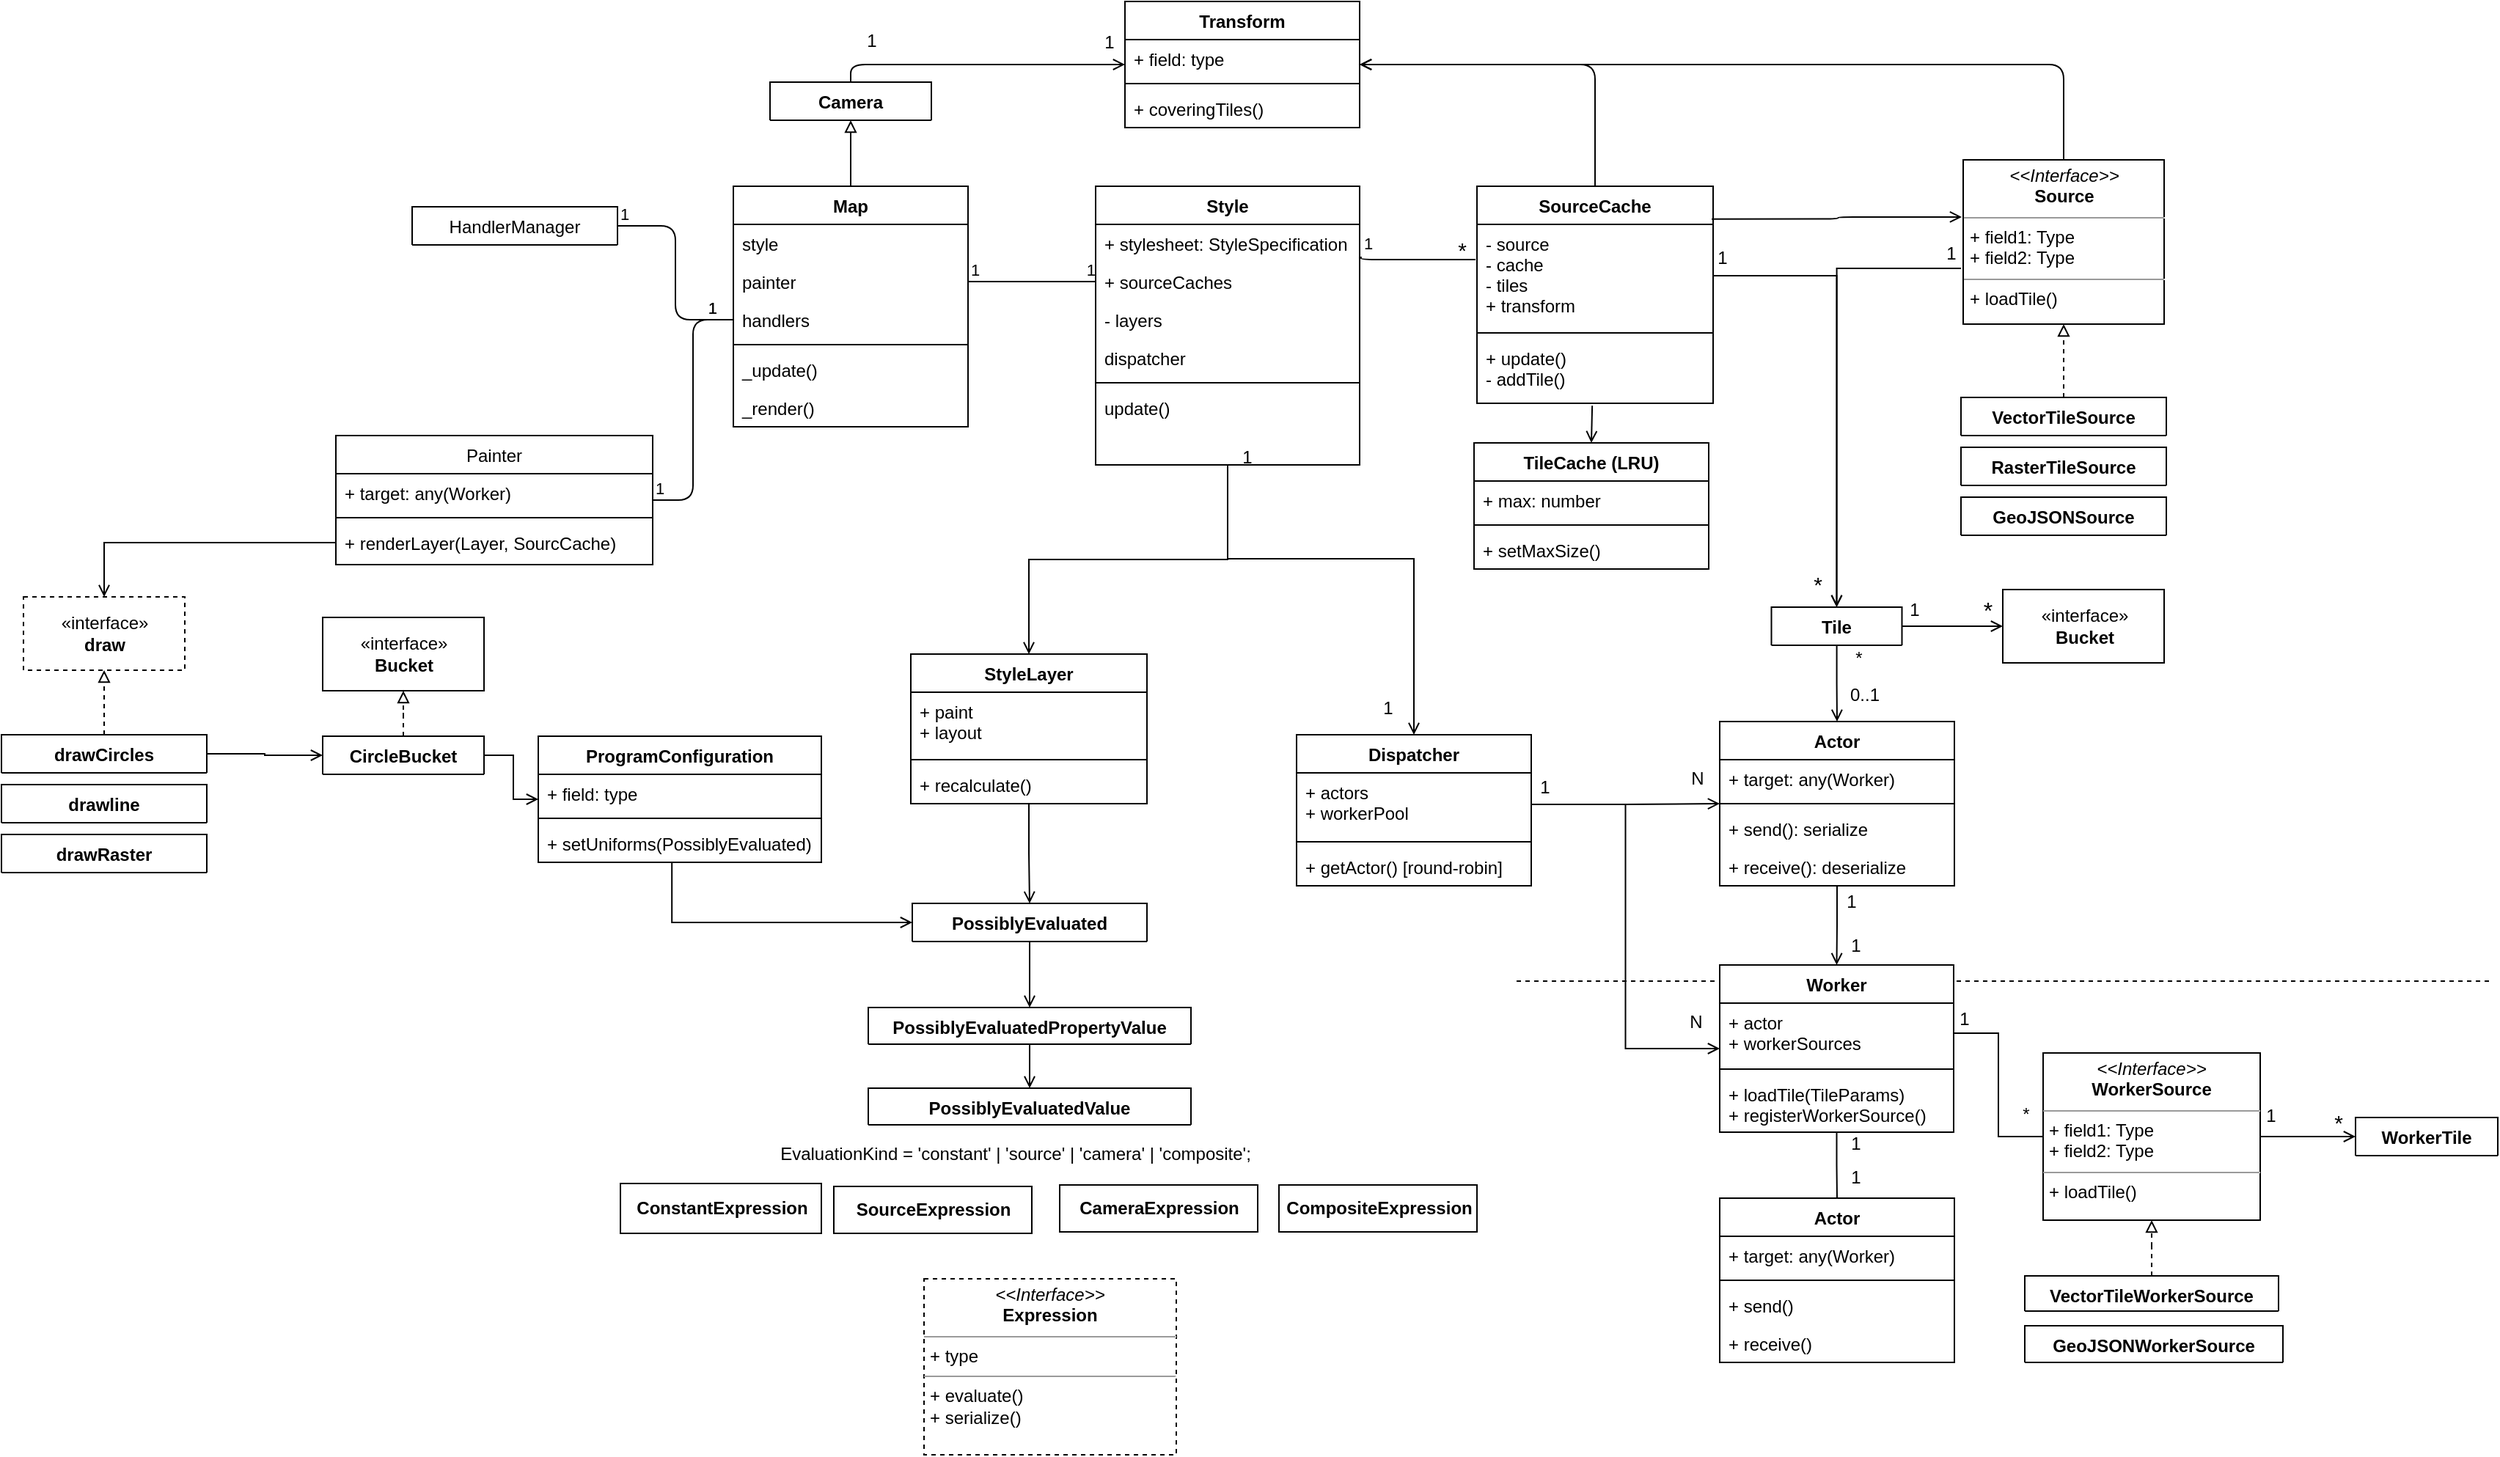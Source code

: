 <mxfile version="13.5.1" type="github">
  <diagram id="C5RBs43oDa-KdzZeNtuy" name="Page-1">
    <mxGraphModel dx="1826" dy="1164" grid="0" gridSize="10" guides="1" tooltips="1" connect="1" arrows="1" fold="1" page="0" pageScale="1" pageWidth="827" pageHeight="1169" background="#ffffff" math="0" shadow="0">
      <root>
        <mxCell id="WIyWlLk6GJQsqaUBKTNV-0" />
        <mxCell id="WIyWlLk6GJQsqaUBKTNV-1" parent="WIyWlLk6GJQsqaUBKTNV-0" />
        <mxCell id="zkfFHV4jXpPFQw0GAbJ--0" value="Map" style="swimlane;fontStyle=1;align=center;verticalAlign=top;childLayout=stackLayout;horizontal=1;startSize=26;horizontalStack=0;resizeParent=1;resizeLast=0;collapsible=1;marginBottom=0;rounded=0;shadow=0;strokeWidth=1;labelBackgroundColor=none;" parent="WIyWlLk6GJQsqaUBKTNV-1" vertex="1">
          <mxGeometry x="243" y="120" width="160" height="164" as="geometry">
            <mxRectangle x="230" y="140" width="160" height="26" as="alternateBounds" />
          </mxGeometry>
        </mxCell>
        <mxCell id="zkfFHV4jXpPFQw0GAbJ--1" value="style" style="text;align=left;verticalAlign=top;spacingLeft=4;spacingRight=4;overflow=hidden;rotatable=0;points=[[0,0.5],[1,0.5]];portConstraint=eastwest;labelBackgroundColor=none;" parent="zkfFHV4jXpPFQw0GAbJ--0" vertex="1">
          <mxGeometry y="26" width="160" height="26" as="geometry" />
        </mxCell>
        <mxCell id="zkfFHV4jXpPFQw0GAbJ--2" value="painter" style="text;align=left;verticalAlign=top;spacingLeft=4;spacingRight=4;overflow=hidden;rotatable=0;points=[[0,0.5],[1,0.5]];portConstraint=eastwest;rounded=0;shadow=0;html=0;labelBackgroundColor=none;" parent="zkfFHV4jXpPFQw0GAbJ--0" vertex="1">
          <mxGeometry y="52" width="160" height="26" as="geometry" />
        </mxCell>
        <mxCell id="zkfFHV4jXpPFQw0GAbJ--3" value="handlers" style="text;align=left;verticalAlign=top;spacingLeft=4;spacingRight=4;overflow=hidden;rotatable=0;points=[[0,0.5],[1,0.5]];portConstraint=eastwest;rounded=0;shadow=0;html=0;labelBackgroundColor=none;" parent="zkfFHV4jXpPFQw0GAbJ--0" vertex="1">
          <mxGeometry y="78" width="160" height="26" as="geometry" />
        </mxCell>
        <mxCell id="zkfFHV4jXpPFQw0GAbJ--4" value="" style="line;html=1;strokeWidth=1;align=left;verticalAlign=middle;spacingTop=-1;spacingLeft=3;spacingRight=3;rotatable=0;labelPosition=right;points=[];portConstraint=eastwest;labelBackgroundColor=none;" parent="zkfFHV4jXpPFQw0GAbJ--0" vertex="1">
          <mxGeometry y="104" width="160" height="8" as="geometry" />
        </mxCell>
        <mxCell id="zkfFHV4jXpPFQw0GAbJ--5" value="_update()" style="text;align=left;verticalAlign=top;spacingLeft=4;spacingRight=4;overflow=hidden;rotatable=0;points=[[0,0.5],[1,0.5]];portConstraint=eastwest;labelBackgroundColor=none;" parent="zkfFHV4jXpPFQw0GAbJ--0" vertex="1">
          <mxGeometry y="112" width="160" height="26" as="geometry" />
        </mxCell>
        <mxCell id="FlZPNkmP8DWsrbXSqgAE-45" value="_render()" style="text;align=left;verticalAlign=top;spacingLeft=4;spacingRight=4;overflow=hidden;rotatable=0;points=[[0,0.5],[1,0.5]];portConstraint=eastwest;labelBackgroundColor=none;" parent="zkfFHV4jXpPFQw0GAbJ--0" vertex="1">
          <mxGeometry y="138" width="160" height="26" as="geometry" />
        </mxCell>
        <mxCell id="aZz0crYhpi_2GFQYe-Nl-20" value="SourceCache" style="swimlane;fontStyle=1;align=center;verticalAlign=top;childLayout=stackLayout;horizontal=1;startSize=26;horizontalStack=0;resizeParent=1;resizeParentMax=0;resizeLast=0;collapsible=1;marginBottom=0;labelBackgroundColor=none;" parent="WIyWlLk6GJQsqaUBKTNV-1" vertex="1">
          <mxGeometry x="750" y="120" width="161" height="148" as="geometry">
            <mxRectangle x="750" y="120" width="110" height="26" as="alternateBounds" />
          </mxGeometry>
        </mxCell>
        <mxCell id="aZz0crYhpi_2GFQYe-Nl-21" value="- source&#xa;- cache&#xa;- tiles&#xa;+ transform" style="text;strokeColor=none;fillColor=none;align=left;verticalAlign=top;spacingLeft=4;spacingRight=4;overflow=hidden;rotatable=0;points=[[0,0.5],[1,0.5]];portConstraint=eastwest;labelBackgroundColor=none;" parent="aZz0crYhpi_2GFQYe-Nl-20" vertex="1">
          <mxGeometry y="26" width="161" height="70" as="geometry" />
        </mxCell>
        <mxCell id="aZz0crYhpi_2GFQYe-Nl-22" value="" style="line;strokeWidth=1;fillColor=none;align=left;verticalAlign=middle;spacingTop=-1;spacingLeft=3;spacingRight=3;rotatable=0;labelPosition=right;points=[];portConstraint=eastwest;labelBackgroundColor=none;" parent="aZz0crYhpi_2GFQYe-Nl-20" vertex="1">
          <mxGeometry y="96" width="161" height="8" as="geometry" />
        </mxCell>
        <mxCell id="aZz0crYhpi_2GFQYe-Nl-23" value="+ update()&#xa;- addTile()" style="text;strokeColor=none;fillColor=none;align=left;verticalAlign=top;spacingLeft=4;spacingRight=4;overflow=hidden;rotatable=0;points=[[0,0.5],[1,0.5]];portConstraint=eastwest;labelBackgroundColor=none;" parent="aZz0crYhpi_2GFQYe-Nl-20" vertex="1">
          <mxGeometry y="104" width="161" height="44" as="geometry" />
        </mxCell>
        <mxCell id="FlZPNkmP8DWsrbXSqgAE-67" style="edgeStyle=orthogonalEdgeStyle;rounded=0;orthogonalLoop=1;jettySize=auto;html=1;entryX=0.5;entryY=0;entryDx=0;entryDy=0;labelBackgroundColor=none;startArrow=none;startFill=0;endArrow=open;endFill=0;" parent="WIyWlLk6GJQsqaUBKTNV-1" source="zkfFHV4jXpPFQw0GAbJ--17" target="FlZPNkmP8DWsrbXSqgAE-63" edge="1">
          <mxGeometry relative="1" as="geometry">
            <Array as="points">
              <mxPoint x="580" y="374" />
              <mxPoint x="707" y="374" />
            </Array>
          </mxGeometry>
        </mxCell>
        <mxCell id="zkfFHV4jXpPFQw0GAbJ--17" value="Style" style="swimlane;fontStyle=1;align=center;verticalAlign=top;childLayout=stackLayout;horizontal=1;startSize=26;horizontalStack=0;resizeParent=1;resizeLast=0;collapsible=1;marginBottom=0;rounded=0;shadow=0;strokeWidth=1;labelBackgroundColor=none;" parent="WIyWlLk6GJQsqaUBKTNV-1" vertex="1">
          <mxGeometry x="490" y="120" width="180" height="190" as="geometry">
            <mxRectangle x="550" y="140" width="160" height="26" as="alternateBounds" />
          </mxGeometry>
        </mxCell>
        <mxCell id="zkfFHV4jXpPFQw0GAbJ--18" value="+ stylesheet: StyleSpecification&#xa;" style="text;align=left;verticalAlign=top;spacingLeft=4;spacingRight=4;overflow=hidden;rotatable=0;points=[[0,0.5],[1,0.5]];portConstraint=eastwest;labelBackgroundColor=none;" parent="zkfFHV4jXpPFQw0GAbJ--17" vertex="1">
          <mxGeometry y="26" width="180" height="26" as="geometry" />
        </mxCell>
        <mxCell id="zkfFHV4jXpPFQw0GAbJ--19" value="+ sourceCaches" style="text;align=left;verticalAlign=top;spacingLeft=4;spacingRight=4;overflow=hidden;rotatable=0;points=[[0,0.5],[1,0.5]];portConstraint=eastwest;rounded=0;shadow=0;html=0;labelBackgroundColor=none;" parent="zkfFHV4jXpPFQw0GAbJ--17" vertex="1">
          <mxGeometry y="52" width="180" height="26" as="geometry" />
        </mxCell>
        <mxCell id="FlZPNkmP8DWsrbXSqgAE-156" value="- layers" style="text;align=left;verticalAlign=top;spacingLeft=4;spacingRight=4;overflow=hidden;rotatable=0;points=[[0,0.5],[1,0.5]];portConstraint=eastwest;rounded=0;shadow=0;html=0;labelBackgroundColor=none;" parent="zkfFHV4jXpPFQw0GAbJ--17" vertex="1">
          <mxGeometry y="78" width="180" height="26" as="geometry" />
        </mxCell>
        <mxCell id="zkfFHV4jXpPFQw0GAbJ--25" value="dispatcher" style="text;align=left;verticalAlign=top;spacingLeft=4;spacingRight=4;overflow=hidden;rotatable=0;points=[[0,0.5],[1,0.5]];portConstraint=eastwest;labelBackgroundColor=none;" parent="zkfFHV4jXpPFQw0GAbJ--17" vertex="1">
          <mxGeometry y="104" width="180" height="26" as="geometry" />
        </mxCell>
        <mxCell id="zkfFHV4jXpPFQw0GAbJ--23" value="" style="line;html=1;strokeWidth=1;align=left;verticalAlign=middle;spacingTop=-1;spacingLeft=3;spacingRight=3;rotatable=0;labelPosition=right;points=[];portConstraint=eastwest;labelBackgroundColor=none;" parent="zkfFHV4jXpPFQw0GAbJ--17" vertex="1">
          <mxGeometry y="130" width="180" height="8" as="geometry" />
        </mxCell>
        <mxCell id="zkfFHV4jXpPFQw0GAbJ--24" value="update()" style="text;align=left;verticalAlign=top;spacingLeft=4;spacingRight=4;overflow=hidden;rotatable=0;points=[[0,0.5],[1,0.5]];portConstraint=eastwest;labelBackgroundColor=none;" parent="zkfFHV4jXpPFQw0GAbJ--17" vertex="1">
          <mxGeometry y="138" width="180" height="26" as="geometry" />
        </mxCell>
        <mxCell id="aZz0crYhpi_2GFQYe-Nl-35" value="" style="endArrow=none;html=1;edgeStyle=orthogonalEdgeStyle;exitX=1;exitY=0.5;exitDx=0;exitDy=0;entryX=0;entryY=0.5;entryDx=0;entryDy=0;labelBackgroundColor=none;" parent="WIyWlLk6GJQsqaUBKTNV-1" source="aZz0crYhpi_2GFQYe-Nl-13" target="zkfFHV4jXpPFQw0GAbJ--3" edge="1">
          <mxGeometry relative="1" as="geometry">
            <mxPoint x="133" y="420" as="sourcePoint" />
            <mxPoint x="293" y="420" as="targetPoint" />
          </mxGeometry>
        </mxCell>
        <mxCell id="aZz0crYhpi_2GFQYe-Nl-36" value="1" style="edgeLabel;resizable=0;html=1;align=left;verticalAlign=bottom;labelBackgroundColor=none;" parent="aZz0crYhpi_2GFQYe-Nl-35" connectable="0" vertex="1">
          <mxGeometry x="-1" relative="1" as="geometry" />
        </mxCell>
        <mxCell id="aZz0crYhpi_2GFQYe-Nl-37" value="1" style="edgeLabel;resizable=0;html=1;align=right;verticalAlign=bottom;labelBackgroundColor=none;" parent="aZz0crYhpi_2GFQYe-Nl-35" connectable="0" vertex="1">
          <mxGeometry x="1" relative="1" as="geometry">
            <mxPoint x="-10.07" as="offset" />
          </mxGeometry>
        </mxCell>
        <mxCell id="aZz0crYhpi_2GFQYe-Nl-38" value="" style="endArrow=none;html=1;edgeStyle=orthogonalEdgeStyle;exitX=1;exitY=0.5;exitDx=0;exitDy=0;labelBackgroundColor=none;entryX=0;entryY=0.5;entryDx=0;entryDy=0;" parent="WIyWlLk6GJQsqaUBKTNV-1" source="aZz0crYhpi_2GFQYe-Nl-10" target="zkfFHV4jXpPFQw0GAbJ--3" edge="1">
          <mxGeometry relative="1" as="geometry">
            <mxPoint x="163" y="360" as="sourcePoint" />
            <mxPoint x="243" y="185" as="targetPoint" />
          </mxGeometry>
        </mxCell>
        <mxCell id="aZz0crYhpi_2GFQYe-Nl-39" value="1" style="edgeLabel;resizable=0;html=1;align=left;verticalAlign=bottom;labelBackgroundColor=none;" parent="aZz0crYhpi_2GFQYe-Nl-38" connectable="0" vertex="1">
          <mxGeometry x="-1" relative="1" as="geometry" />
        </mxCell>
        <mxCell id="aZz0crYhpi_2GFQYe-Nl-40" value="1" style="edgeLabel;resizable=0;html=1;align=right;verticalAlign=bottom;labelBackgroundColor=none;" parent="aZz0crYhpi_2GFQYe-Nl-38" connectable="0" vertex="1">
          <mxGeometry x="1" relative="1" as="geometry">
            <mxPoint x="-10.34" as="offset" />
          </mxGeometry>
        </mxCell>
        <mxCell id="aZz0crYhpi_2GFQYe-Nl-41" value="" style="endArrow=none;html=1;edgeStyle=orthogonalEdgeStyle;exitX=1;exitY=0.5;exitDx=0;exitDy=0;entryX=0;entryY=0.5;entryDx=0;entryDy=0;labelBackgroundColor=none;" parent="WIyWlLk6GJQsqaUBKTNV-1" source="zkfFHV4jXpPFQw0GAbJ--2" target="zkfFHV4jXpPFQw0GAbJ--19" edge="1">
          <mxGeometry relative="1" as="geometry">
            <mxPoint x="390" y="190" as="sourcePoint" />
            <mxPoint x="550" y="190" as="targetPoint" />
          </mxGeometry>
        </mxCell>
        <mxCell id="aZz0crYhpi_2GFQYe-Nl-42" value="1" style="edgeLabel;resizable=0;html=1;align=left;verticalAlign=bottom;labelBackgroundColor=none;" parent="aZz0crYhpi_2GFQYe-Nl-41" connectable="0" vertex="1">
          <mxGeometry x="-1" relative="1" as="geometry" />
        </mxCell>
        <mxCell id="aZz0crYhpi_2GFQYe-Nl-43" value="1" style="edgeLabel;resizable=0;html=1;align=right;verticalAlign=bottom;labelBackgroundColor=none;" parent="aZz0crYhpi_2GFQYe-Nl-41" connectable="0" vertex="1">
          <mxGeometry x="1" relative="1" as="geometry" />
        </mxCell>
        <mxCell id="aZz0crYhpi_2GFQYe-Nl-44" value="" style="endArrow=none;html=1;edgeStyle=orthogonalEdgeStyle;exitX=1.005;exitY=0.846;exitDx=0;exitDy=0;exitPerimeter=0;labelBackgroundColor=none;" parent="WIyWlLk6GJQsqaUBKTNV-1" source="zkfFHV4jXpPFQw0GAbJ--18" edge="1">
          <mxGeometry relative="1" as="geometry">
            <mxPoint x="700" y="180" as="sourcePoint" />
            <mxPoint x="749" y="170" as="targetPoint" />
            <Array as="points">
              <mxPoint x="670" y="168" />
              <mxPoint x="670" y="170" />
            </Array>
          </mxGeometry>
        </mxCell>
        <mxCell id="aZz0crYhpi_2GFQYe-Nl-45" value="1" style="edgeLabel;resizable=0;html=1;align=left;verticalAlign=bottom;labelBackgroundColor=none;" parent="aZz0crYhpi_2GFQYe-Nl-44" connectable="0" vertex="1">
          <mxGeometry x="-1" relative="1" as="geometry" />
        </mxCell>
        <mxCell id="aZz0crYhpi_2GFQYe-Nl-46" value="&lt;font style=&quot;font-size: 15px&quot;&gt;*&lt;/font&gt;" style="edgeLabel;resizable=0;html=1;align=right;verticalAlign=bottom;labelBackgroundColor=none;" parent="aZz0crYhpi_2GFQYe-Nl-44" connectable="0" vertex="1">
          <mxGeometry x="1" relative="1" as="geometry">
            <mxPoint x="-4.9" y="4" as="offset" />
          </mxGeometry>
        </mxCell>
        <mxCell id="aZz0crYhpi_2GFQYe-Nl-55" value="" style="endArrow=open;html=1;edgeStyle=orthogonalEdgeStyle;exitX=0.994;exitY=0.151;exitDx=0;exitDy=0;exitPerimeter=0;entryX=-0.007;entryY=0.348;entryDx=0;entryDy=0;labelBackgroundColor=none;endFill=0;entryPerimeter=0;" parent="WIyWlLk6GJQsqaUBKTNV-1" source="aZz0crYhpi_2GFQYe-Nl-20" target="FlZPNkmP8DWsrbXSqgAE-46" edge="1">
          <mxGeometry relative="1" as="geometry">
            <mxPoint x="940" y="180" as="sourcePoint" />
            <mxPoint x="980" y="133" as="targetPoint" />
          </mxGeometry>
        </mxCell>
        <mxCell id="aZz0crYhpi_2GFQYe-Nl-65" value="" style="endArrow=open;html=1;edgeStyle=orthogonalEdgeStyle;entryX=0;entryY=0.5;entryDx=0;entryDy=0;exitX=0.5;exitY=0;exitDx=0;exitDy=0;endFill=0;labelBackgroundColor=none;" parent="WIyWlLk6GJQsqaUBKTNV-1" source="aZz0crYhpi_2GFQYe-Nl-74" target="aZz0crYhpi_2GFQYe-Nl-58" edge="1">
          <mxGeometry relative="1" as="geometry">
            <mxPoint x="300" y="20" as="sourcePoint" />
            <mxPoint x="460" y="60" as="targetPoint" />
          </mxGeometry>
        </mxCell>
        <mxCell id="aZz0crYhpi_2GFQYe-Nl-68" value="" style="endArrow=none;html=1;edgeStyle=orthogonalEdgeStyle;exitX=1;exitY=0.5;exitDx=0;exitDy=0;entryX=0.5;entryY=0;entryDx=0;entryDy=0;startArrow=open;startFill=0;labelBackgroundColor=none;" parent="WIyWlLk6GJQsqaUBKTNV-1" source="aZz0crYhpi_2GFQYe-Nl-58" target="aZz0crYhpi_2GFQYe-Nl-20" edge="1">
          <mxGeometry relative="1" as="geometry">
            <mxPoint x="700" y="40" as="sourcePoint" />
            <mxPoint x="860" y="40" as="targetPoint" />
          </mxGeometry>
        </mxCell>
        <mxCell id="aZz0crYhpi_2GFQYe-Nl-71" value="" style="endArrow=none;html=1;edgeStyle=orthogonalEdgeStyle;entryX=0.5;entryY=0;entryDx=0;entryDy=0;exitX=1;exitY=0.5;exitDx=0;exitDy=0;startArrow=open;startFill=0;labelBackgroundColor=none;" parent="WIyWlLk6GJQsqaUBKTNV-1" source="aZz0crYhpi_2GFQYe-Nl-58" target="FlZPNkmP8DWsrbXSqgAE-46" edge="1">
          <mxGeometry relative="1" as="geometry">
            <mxPoint x="620" y="20" as="sourcePoint" />
            <mxPoint x="1035" y="113" as="targetPoint" />
          </mxGeometry>
        </mxCell>
        <mxCell id="aZz0crYhpi_2GFQYe-Nl-78" value="" style="endArrow=block;html=1;edgeStyle=orthogonalEdgeStyle;entryX=0.5;entryY=1;entryDx=0;entryDy=0;exitX=0.5;exitY=0;exitDx=0;exitDy=0;labelBackgroundColor=none;endFill=0;" parent="WIyWlLk6GJQsqaUBKTNV-1" source="zkfFHV4jXpPFQw0GAbJ--0" target="aZz0crYhpi_2GFQYe-Nl-74" edge="1">
          <mxGeometry relative="1" as="geometry">
            <mxPoint x="333" y="46" as="sourcePoint" />
            <mxPoint x="543" y="33" as="targetPoint" />
          </mxGeometry>
        </mxCell>
        <mxCell id="aZz0crYhpi_2GFQYe-Nl-86" style="edgeStyle=orthogonalEdgeStyle;rounded=0;orthogonalLoop=1;jettySize=auto;html=1;exitX=0.5;exitY=0;exitDx=0;exitDy=0;labelBackgroundColor=none;startArrow=none;startFill=0;endArrow=block;endFill=0;dashed=1;entryX=0.5;entryY=1;entryDx=0;entryDy=0;" parent="WIyWlLk6GJQsqaUBKTNV-1" source="aZz0crYhpi_2GFQYe-Nl-82" target="FlZPNkmP8DWsrbXSqgAE-46" edge="1">
          <mxGeometry relative="1" as="geometry">
            <mxPoint x="1150" y="167" as="targetPoint" />
          </mxGeometry>
        </mxCell>
        <mxCell id="aZz0crYhpi_2GFQYe-Nl-115" value="" style="endArrow=open;html=1;exitX=0.488;exitY=1.038;exitDx=0;exitDy=0;exitPerimeter=0;entryX=0.5;entryY=0;entryDx=0;entryDy=0;labelBackgroundColor=none;endFill=0;" parent="WIyWlLk6GJQsqaUBKTNV-1" source="aZz0crYhpi_2GFQYe-Nl-23" target="aZz0crYhpi_2GFQYe-Nl-107" edge="1">
          <mxGeometry relative="1" as="geometry">
            <mxPoint x="919.04" y="142.986" as="sourcePoint" />
            <mxPoint x="990" y="143" as="targetPoint" />
          </mxGeometry>
        </mxCell>
        <mxCell id="FlZPNkmP8DWsrbXSqgAE-4" value="«interface»&lt;br&gt;&lt;span style=&quot;font-weight: 700&quot;&gt;Bucket&lt;/span&gt;" style="html=1;labelBackgroundColor=none;" parent="WIyWlLk6GJQsqaUBKTNV-1" vertex="1">
          <mxGeometry x="-37" y="414" width="110" height="50" as="geometry" />
        </mxCell>
        <mxCell id="FlZPNkmP8DWsrbXSqgAE-17" style="edgeStyle=orthogonalEdgeStyle;rounded=0;orthogonalLoop=1;jettySize=auto;html=1;labelBackgroundColor=none;startArrow=none;startFill=0;endArrow=open;endFill=0;entryX=0.5;entryY=0;entryDx=0;entryDy=0;" parent="WIyWlLk6GJQsqaUBKTNV-1" source="FlZPNkmP8DWsrbXSqgAE-13" target="FlZPNkmP8DWsrbXSqgAE-176" edge="1">
          <mxGeometry relative="1" as="geometry">
            <mxPoint x="394" y="609" as="targetPoint" />
          </mxGeometry>
        </mxCell>
        <mxCell id="FlZPNkmP8DWsrbXSqgAE-26" style="edgeStyle=orthogonalEdgeStyle;rounded=0;orthogonalLoop=1;jettySize=auto;html=1;entryX=0.5;entryY=0;entryDx=0;entryDy=0;labelBackgroundColor=none;startArrow=none;startFill=0;endArrow=open;endFill=0;exitX=0.5;exitY=1;exitDx=0;exitDy=0;" parent="WIyWlLk6GJQsqaUBKTNV-1" source="FlZPNkmP8DWsrbXSqgAE-176" target="FlZPNkmP8DWsrbXSqgAE-9" edge="1">
          <mxGeometry relative="1" as="geometry">
            <mxPoint x="454.059" y="640" as="sourcePoint" />
          </mxGeometry>
        </mxCell>
        <mxCell id="FlZPNkmP8DWsrbXSqgAE-32" value="&lt;div style=&quot;color: rgb(212 , 212 , 212) ; background-color: rgb(30 , 30 , 30) ; font-family: &amp;#34;menlo&amp;#34; , &amp;#34;monaco&amp;#34; , &amp;#34;courier new&amp;#34; , monospace ; font-weight: normal ; font-size: 14px ; line-height: 21px&quot;&gt;&lt;br&gt;&lt;/div&gt;" style="text;whiteSpace=wrap;html=1;" parent="WIyWlLk6GJQsqaUBKTNV-1" vertex="1">
          <mxGeometry x="494" y="760" width="210" height="40" as="geometry" />
        </mxCell>
        <mxCell id="FlZPNkmP8DWsrbXSqgAE-42" value="&lt;b&gt;ConstantExpression&lt;/b&gt;" style="html=1;" parent="WIyWlLk6GJQsqaUBKTNV-1" vertex="1">
          <mxGeometry x="166" y="800" width="137" height="34" as="geometry" />
        </mxCell>
        <mxCell id="FlZPNkmP8DWsrbXSqgAE-43" value="&lt;b&gt;SourceExpression&lt;/b&gt;" style="html=1;" parent="WIyWlLk6GJQsqaUBKTNV-1" vertex="1">
          <mxGeometry x="311.5" y="802" width="135" height="32" as="geometry" />
        </mxCell>
        <mxCell id="FlZPNkmP8DWsrbXSqgAE-44" value="&lt;b&gt;CompositeExpression&lt;/b&gt;" style="html=1;" parent="WIyWlLk6GJQsqaUBKTNV-1" vertex="1">
          <mxGeometry x="615" y="801" width="135" height="32" as="geometry" />
        </mxCell>
        <mxCell id="FlZPNkmP8DWsrbXSqgAE-55" style="edgeStyle=orthogonalEdgeStyle;rounded=0;orthogonalLoop=1;jettySize=auto;html=1;exitX=-0.011;exitY=0.661;exitDx=0;exitDy=0;entryX=0.5;entryY=0;entryDx=0;entryDy=0;labelBackgroundColor=none;startArrow=none;startFill=0;endArrow=open;endFill=0;exitPerimeter=0;" parent="WIyWlLk6GJQsqaUBKTNV-1" source="FlZPNkmP8DWsrbXSqgAE-46" target="aZz0crYhpi_2GFQYe-Nl-99" edge="1">
          <mxGeometry relative="1" as="geometry" />
        </mxCell>
        <mxCell id="FlZPNkmP8DWsrbXSqgAE-46" value="&lt;p style=&quot;margin: 0px ; margin-top: 4px ; text-align: center&quot;&gt;&lt;i&gt;&amp;lt;&amp;lt;Interface&amp;gt;&amp;gt;&lt;/i&gt;&lt;br&gt;&lt;b&gt;Source&lt;/b&gt;&lt;/p&gt;&lt;hr size=&quot;1&quot;&gt;&lt;p style=&quot;margin: 0px ; margin-left: 4px&quot;&gt;+ field1: Type&lt;br&gt;+ field2: Type&lt;/p&gt;&lt;hr size=&quot;1&quot;&gt;&lt;p style=&quot;margin: 0px ; margin-left: 4px&quot;&gt;+ loadTile()&lt;/p&gt;" style="verticalAlign=top;align=left;overflow=fill;fontSize=12;fontFamily=Helvetica;html=1;" parent="WIyWlLk6GJQsqaUBKTNV-1" vertex="1">
          <mxGeometry x="1081.5" y="102" width="137" height="112" as="geometry" />
        </mxCell>
        <mxCell id="aZz0crYhpi_2GFQYe-Nl-58" value="Transform" style="swimlane;fontStyle=1;align=center;verticalAlign=top;childLayout=stackLayout;horizontal=1;startSize=26;horizontalStack=0;resizeParent=1;resizeParentMax=0;resizeLast=0;collapsible=1;marginBottom=0;labelBackgroundColor=none;" parent="WIyWlLk6GJQsqaUBKTNV-1" vertex="1">
          <mxGeometry x="510" y="-6" width="160" height="86" as="geometry">
            <mxRectangle x="510" y="10" width="110" height="26" as="alternateBounds" />
          </mxGeometry>
        </mxCell>
        <mxCell id="aZz0crYhpi_2GFQYe-Nl-59" value="+ field: type" style="text;strokeColor=none;fillColor=none;align=left;verticalAlign=top;spacingLeft=4;spacingRight=4;overflow=hidden;rotatable=0;points=[[0,0.5],[1,0.5]];portConstraint=eastwest;" parent="aZz0crYhpi_2GFQYe-Nl-58" vertex="1">
          <mxGeometry y="26" width="160" height="26" as="geometry" />
        </mxCell>
        <mxCell id="aZz0crYhpi_2GFQYe-Nl-60" value="" style="line;strokeWidth=1;fillColor=none;align=left;verticalAlign=middle;spacingTop=-1;spacingLeft=3;spacingRight=3;rotatable=0;labelPosition=right;points=[];portConstraint=eastwest;" parent="aZz0crYhpi_2GFQYe-Nl-58" vertex="1">
          <mxGeometry y="52" width="160" height="8" as="geometry" />
        </mxCell>
        <mxCell id="aZz0crYhpi_2GFQYe-Nl-61" value="+ coveringTiles()" style="text;strokeColor=none;fillColor=none;align=left;verticalAlign=top;spacingLeft=4;spacingRight=4;overflow=hidden;rotatable=0;points=[[0,0.5],[1,0.5]];portConstraint=eastwest;" parent="aZz0crYhpi_2GFQYe-Nl-58" vertex="1">
          <mxGeometry y="60" width="160" height="26" as="geometry" />
        </mxCell>
        <mxCell id="aZz0crYhpi_2GFQYe-Nl-74" value="Camera" style="swimlane;fontStyle=1;align=center;verticalAlign=top;childLayout=stackLayout;horizontal=1;startSize=26;horizontalStack=0;resizeParent=1;resizeParentMax=0;resizeLast=0;collapsible=1;marginBottom=0;labelBackgroundColor=none;" parent="WIyWlLk6GJQsqaUBKTNV-1" vertex="1" collapsed="1">
          <mxGeometry x="268" y="49" width="110" height="26" as="geometry">
            <mxRectangle x="980" y="120" width="160" height="86" as="alternateBounds" />
          </mxGeometry>
        </mxCell>
        <mxCell id="aZz0crYhpi_2GFQYe-Nl-75" value="+ field: type" style="text;strokeColor=none;fillColor=none;align=left;verticalAlign=top;spacingLeft=4;spacingRight=4;overflow=hidden;rotatable=0;points=[[0,0.5],[1,0.5]];portConstraint=eastwest;" parent="aZz0crYhpi_2GFQYe-Nl-74" vertex="1">
          <mxGeometry y="26" width="110" height="26" as="geometry" />
        </mxCell>
        <mxCell id="aZz0crYhpi_2GFQYe-Nl-76" value="" style="line;strokeWidth=1;fillColor=none;align=left;verticalAlign=middle;spacingTop=-1;spacingLeft=3;spacingRight=3;rotatable=0;labelPosition=right;points=[];portConstraint=eastwest;" parent="aZz0crYhpi_2GFQYe-Nl-74" vertex="1">
          <mxGeometry y="52" width="110" height="8" as="geometry" />
        </mxCell>
        <mxCell id="aZz0crYhpi_2GFQYe-Nl-77" value="+ method(type): type" style="text;strokeColor=none;fillColor=none;align=left;verticalAlign=top;spacingLeft=4;spacingRight=4;overflow=hidden;rotatable=0;points=[[0,0.5],[1,0.5]];portConstraint=eastwest;" parent="aZz0crYhpi_2GFQYe-Nl-74" vertex="1">
          <mxGeometry y="60" width="110" height="26" as="geometry" />
        </mxCell>
        <mxCell id="FlZPNkmP8DWsrbXSqgAE-47" style="edgeStyle=orthogonalEdgeStyle;rounded=0;orthogonalLoop=1;jettySize=auto;html=1;entryX=0.5;entryY=0;entryDx=0;entryDy=0;labelBackgroundColor=none;startArrow=none;startFill=0;endArrow=open;endFill=0;exitX=1;exitY=0.5;exitDx=0;exitDy=0;" parent="WIyWlLk6GJQsqaUBKTNV-1" source="aZz0crYhpi_2GFQYe-Nl-21" target="aZz0crYhpi_2GFQYe-Nl-99" edge="1">
          <mxGeometry relative="1" as="geometry" />
        </mxCell>
        <mxCell id="aZz0crYhpi_2GFQYe-Nl-82" value="VectorTileSource" style="swimlane;fontStyle=1;align=center;verticalAlign=top;childLayout=stackLayout;horizontal=1;startSize=26;horizontalStack=0;resizeParent=1;resizeParentMax=0;resizeLast=0;collapsible=1;marginBottom=0;labelBackgroundColor=none;" parent="WIyWlLk6GJQsqaUBKTNV-1" vertex="1" collapsed="1">
          <mxGeometry x="1080" y="264" width="140" height="26" as="geometry">
            <mxRectangle x="960" y="124" width="160" height="86" as="alternateBounds" />
          </mxGeometry>
        </mxCell>
        <mxCell id="aZz0crYhpi_2GFQYe-Nl-83" value="+ field: type" style="text;strokeColor=none;fillColor=none;align=left;verticalAlign=top;spacingLeft=4;spacingRight=4;overflow=hidden;rotatable=0;points=[[0,0.5],[1,0.5]];portConstraint=eastwest;" parent="aZz0crYhpi_2GFQYe-Nl-82" vertex="1">
          <mxGeometry y="26" width="140" height="26" as="geometry" />
        </mxCell>
        <mxCell id="aZz0crYhpi_2GFQYe-Nl-84" value="" style="line;strokeWidth=1;fillColor=none;align=left;verticalAlign=middle;spacingTop=-1;spacingLeft=3;spacingRight=3;rotatable=0;labelPosition=right;points=[];portConstraint=eastwest;" parent="aZz0crYhpi_2GFQYe-Nl-82" vertex="1">
          <mxGeometry y="52" width="140" height="8" as="geometry" />
        </mxCell>
        <mxCell id="aZz0crYhpi_2GFQYe-Nl-85" value="+ method(type): type" style="text;strokeColor=none;fillColor=none;align=left;verticalAlign=top;spacingLeft=4;spacingRight=4;overflow=hidden;rotatable=0;points=[[0,0.5],[1,0.5]];portConstraint=eastwest;" parent="aZz0crYhpi_2GFQYe-Nl-82" vertex="1">
          <mxGeometry y="60" width="140" height="26" as="geometry" />
        </mxCell>
        <mxCell id="aZz0crYhpi_2GFQYe-Nl-87" value="GeoJSONSource" style="swimlane;fontStyle=1;align=center;verticalAlign=top;childLayout=stackLayout;horizontal=1;startSize=26;horizontalStack=0;resizeParent=1;resizeParentMax=0;resizeLast=0;collapsible=1;marginBottom=0;labelBackgroundColor=none;" parent="WIyWlLk6GJQsqaUBKTNV-1" vertex="1" collapsed="1">
          <mxGeometry x="1080" y="332" width="140" height="26" as="geometry">
            <mxRectangle x="960" y="124" width="160" height="86" as="alternateBounds" />
          </mxGeometry>
        </mxCell>
        <mxCell id="aZz0crYhpi_2GFQYe-Nl-88" value="+ field: type" style="text;strokeColor=none;fillColor=none;align=left;verticalAlign=top;spacingLeft=4;spacingRight=4;overflow=hidden;rotatable=0;points=[[0,0.5],[1,0.5]];portConstraint=eastwest;" parent="aZz0crYhpi_2GFQYe-Nl-87" vertex="1">
          <mxGeometry y="26" width="140" height="26" as="geometry" />
        </mxCell>
        <mxCell id="aZz0crYhpi_2GFQYe-Nl-89" value="" style="line;strokeWidth=1;fillColor=none;align=left;verticalAlign=middle;spacingTop=-1;spacingLeft=3;spacingRight=3;rotatable=0;labelPosition=right;points=[];portConstraint=eastwest;" parent="aZz0crYhpi_2GFQYe-Nl-87" vertex="1">
          <mxGeometry y="52" width="140" height="8" as="geometry" />
        </mxCell>
        <mxCell id="aZz0crYhpi_2GFQYe-Nl-90" value="+ method(type): type" style="text;strokeColor=none;fillColor=none;align=left;verticalAlign=top;spacingLeft=4;spacingRight=4;overflow=hidden;rotatable=0;points=[[0,0.5],[1,0.5]];portConstraint=eastwest;" parent="aZz0crYhpi_2GFQYe-Nl-87" vertex="1">
          <mxGeometry y="60" width="140" height="26" as="geometry" />
        </mxCell>
        <mxCell id="aZz0crYhpi_2GFQYe-Nl-91" value="RasterTileSource" style="swimlane;fontStyle=1;align=center;verticalAlign=top;childLayout=stackLayout;horizontal=1;startSize=26;horizontalStack=0;resizeParent=1;resizeParentMax=0;resizeLast=0;collapsible=1;marginBottom=0;labelBackgroundColor=none;" parent="WIyWlLk6GJQsqaUBKTNV-1" vertex="1" collapsed="1">
          <mxGeometry x="1080" y="298" width="140" height="26" as="geometry">
            <mxRectangle x="960" y="124" width="160" height="86" as="alternateBounds" />
          </mxGeometry>
        </mxCell>
        <mxCell id="aZz0crYhpi_2GFQYe-Nl-92" value="+ field: type" style="text;strokeColor=none;fillColor=none;align=left;verticalAlign=top;spacingLeft=4;spacingRight=4;overflow=hidden;rotatable=0;points=[[0,0.5],[1,0.5]];portConstraint=eastwest;" parent="aZz0crYhpi_2GFQYe-Nl-91" vertex="1">
          <mxGeometry y="26" width="140" height="26" as="geometry" />
        </mxCell>
        <mxCell id="aZz0crYhpi_2GFQYe-Nl-93" value="" style="line;strokeWidth=1;fillColor=none;align=left;verticalAlign=middle;spacingTop=-1;spacingLeft=3;spacingRight=3;rotatable=0;labelPosition=right;points=[];portConstraint=eastwest;" parent="aZz0crYhpi_2GFQYe-Nl-91" vertex="1">
          <mxGeometry y="52" width="140" height="8" as="geometry" />
        </mxCell>
        <mxCell id="aZz0crYhpi_2GFQYe-Nl-94" value="+ method(type): type" style="text;strokeColor=none;fillColor=none;align=left;verticalAlign=top;spacingLeft=4;spacingRight=4;overflow=hidden;rotatable=0;points=[[0,0.5],[1,0.5]];portConstraint=eastwest;" parent="aZz0crYhpi_2GFQYe-Nl-91" vertex="1">
          <mxGeometry y="60" width="140" height="26" as="geometry" />
        </mxCell>
        <mxCell id="FlZPNkmP8DWsrbXSqgAE-57" style="edgeStyle=orthogonalEdgeStyle;rounded=0;orthogonalLoop=1;jettySize=auto;html=1;entryX=0.5;entryY=0;entryDx=0;entryDy=0;labelBackgroundColor=none;startArrow=none;startFill=0;endArrow=open;endFill=0;" parent="WIyWlLk6GJQsqaUBKTNV-1" source="aZz0crYhpi_2GFQYe-Nl-99" target="FlZPNkmP8DWsrbXSqgAE-51" edge="1">
          <mxGeometry relative="1" as="geometry" />
        </mxCell>
        <mxCell id="FlZPNkmP8DWsrbXSqgAE-58" value="0..1" style="text;html=1;align=center;verticalAlign=middle;resizable=0;points=[];autosize=1;" parent="WIyWlLk6GJQsqaUBKTNV-1" vertex="1">
          <mxGeometry x="999" y="458" width="30" height="18" as="geometry" />
        </mxCell>
        <mxCell id="FlZPNkmP8DWsrbXSqgAE-69" style="edgeStyle=orthogonalEdgeStyle;rounded=0;orthogonalLoop=1;jettySize=auto;html=1;entryX=0;entryY=0.5;entryDx=0;entryDy=0;labelBackgroundColor=none;startArrow=none;startFill=0;endArrow=open;endFill=0;exitX=1;exitY=0.5;exitDx=0;exitDy=0;" parent="WIyWlLk6GJQsqaUBKTNV-1" source="FlZPNkmP8DWsrbXSqgAE-64" target="FlZPNkmP8DWsrbXSqgAE-51" edge="1">
          <mxGeometry relative="1" as="geometry" />
        </mxCell>
        <mxCell id="FlZPNkmP8DWsrbXSqgAE-70" value="1" style="text;html=1;align=center;verticalAlign=middle;resizable=0;points=[];autosize=1;" parent="WIyWlLk6GJQsqaUBKTNV-1" vertex="1">
          <mxGeometry x="584" y="296" width="17" height="18" as="geometry" />
        </mxCell>
        <mxCell id="FlZPNkmP8DWsrbXSqgAE-71" value="1" style="text;html=1;align=center;verticalAlign=middle;resizable=0;points=[];autosize=1;" parent="WIyWlLk6GJQsqaUBKTNV-1" vertex="1">
          <mxGeometry x="680" y="467" width="17" height="18" as="geometry" />
        </mxCell>
        <mxCell id="FlZPNkmP8DWsrbXSqgAE-72" value="1" style="text;html=1;align=center;verticalAlign=middle;resizable=0;points=[];autosize=1;" parent="WIyWlLk6GJQsqaUBKTNV-1" vertex="1">
          <mxGeometry x="328" y="12" width="17" height="18" as="geometry" />
        </mxCell>
        <mxCell id="FlZPNkmP8DWsrbXSqgAE-73" value="1" style="text;html=1;align=center;verticalAlign=middle;resizable=0;points=[];autosize=1;" parent="WIyWlLk6GJQsqaUBKTNV-1" vertex="1">
          <mxGeometry x="490" y="13" width="17" height="18" as="geometry" />
        </mxCell>
        <mxCell id="FlZPNkmP8DWsrbXSqgAE-74" value="1" style="text;html=1;align=center;verticalAlign=middle;resizable=0;points=[];autosize=1;" parent="WIyWlLk6GJQsqaUBKTNV-1" vertex="1">
          <mxGeometry x="908" y="160" width="17" height="18" as="geometry" />
        </mxCell>
        <mxCell id="FlZPNkmP8DWsrbXSqgAE-75" value="&lt;font style=&quot;font-size: 15px&quot;&gt;*&lt;/font&gt;" style="text;html=1;align=center;verticalAlign=middle;resizable=0;points=[];autosize=1;" parent="WIyWlLk6GJQsqaUBKTNV-1" vertex="1">
          <mxGeometry x="974" y="381" width="16" height="19" as="geometry" />
        </mxCell>
        <mxCell id="FlZPNkmP8DWsrbXSqgAE-84" style="edgeStyle=orthogonalEdgeStyle;rounded=0;orthogonalLoop=1;jettySize=auto;html=1;entryX=0.5;entryY=0;entryDx=0;entryDy=0;labelBackgroundColor=none;startArrow=none;startFill=0;endArrow=open;endFill=0;" parent="WIyWlLk6GJQsqaUBKTNV-1" source="FlZPNkmP8DWsrbXSqgAE-51" target="FlZPNkmP8DWsrbXSqgAE-76" edge="1">
          <mxGeometry relative="1" as="geometry" />
        </mxCell>
        <mxCell id="FlZPNkmP8DWsrbXSqgAE-51" value="Actor" style="swimlane;fontStyle=1;align=center;verticalAlign=top;childLayout=stackLayout;horizontal=1;startSize=26;horizontalStack=0;resizeParent=1;resizeParentMax=0;resizeLast=0;collapsible=1;marginBottom=0;labelBackgroundColor=none;" parent="WIyWlLk6GJQsqaUBKTNV-1" vertex="1">
          <mxGeometry x="915.5" y="485" width="160" height="112" as="geometry">
            <mxRectangle x="951" y="467" width="89" height="26" as="alternateBounds" />
          </mxGeometry>
        </mxCell>
        <mxCell id="FlZPNkmP8DWsrbXSqgAE-52" value="+ target: any(Worker) " style="text;strokeColor=none;fillColor=none;align=left;verticalAlign=top;spacingLeft=4;spacingRight=4;overflow=hidden;rotatable=0;points=[[0,0.5],[1,0.5]];portConstraint=eastwest;" parent="FlZPNkmP8DWsrbXSqgAE-51" vertex="1">
          <mxGeometry y="26" width="160" height="26" as="geometry" />
        </mxCell>
        <mxCell id="FlZPNkmP8DWsrbXSqgAE-53" value="" style="line;strokeWidth=1;fillColor=none;align=left;verticalAlign=middle;spacingTop=-1;spacingLeft=3;spacingRight=3;rotatable=0;labelPosition=right;points=[];portConstraint=eastwest;" parent="FlZPNkmP8DWsrbXSqgAE-51" vertex="1">
          <mxGeometry y="52" width="160" height="8" as="geometry" />
        </mxCell>
        <mxCell id="FlZPNkmP8DWsrbXSqgAE-54" value="+ send(): serialize" style="text;strokeColor=none;fillColor=none;align=left;verticalAlign=top;spacingLeft=4;spacingRight=4;overflow=hidden;rotatable=0;points=[[0,0.5],[1,0.5]];portConstraint=eastwest;" parent="FlZPNkmP8DWsrbXSqgAE-51" vertex="1">
          <mxGeometry y="60" width="160" height="26" as="geometry" />
        </mxCell>
        <mxCell id="FlZPNkmP8DWsrbXSqgAE-91" value="+ receive(): deserialize" style="text;strokeColor=none;fillColor=none;align=left;verticalAlign=top;spacingLeft=4;spacingRight=4;overflow=hidden;rotatable=0;points=[[0,0.5],[1,0.5]];portConstraint=eastwest;" parent="FlZPNkmP8DWsrbXSqgAE-51" vertex="1">
          <mxGeometry y="86" width="160" height="26" as="geometry" />
        </mxCell>
        <mxCell id="FlZPNkmP8DWsrbXSqgAE-80" style="rounded=0;orthogonalLoop=1;jettySize=auto;html=1;entryX=0;entryY=0.5;entryDx=0;entryDy=0;labelBackgroundColor=none;startArrow=none;startFill=0;endArrow=open;endFill=0;edgeStyle=orthogonalEdgeStyle;" parent="WIyWlLk6GJQsqaUBKTNV-1" source="FlZPNkmP8DWsrbXSqgAE-64" target="FlZPNkmP8DWsrbXSqgAE-76" edge="1">
          <mxGeometry relative="1" as="geometry" />
        </mxCell>
        <mxCell id="FlZPNkmP8DWsrbXSqgAE-81" value="1" style="text;html=1;align=center;verticalAlign=middle;resizable=0;points=[];autosize=1;" parent="WIyWlLk6GJQsqaUBKTNV-1" vertex="1">
          <mxGeometry x="787" y="521" width="17" height="18" as="geometry" />
        </mxCell>
        <mxCell id="FlZPNkmP8DWsrbXSqgAE-82" value="&lt;font style=&quot;font-size: 12px&quot;&gt;N&lt;/font&gt;" style="text;html=1;align=center;verticalAlign=middle;resizable=0;points=[];autosize=1;" parent="WIyWlLk6GJQsqaUBKTNV-1" vertex="1">
          <mxGeometry x="890" y="514.5" width="19" height="18" as="geometry" />
        </mxCell>
        <mxCell id="FlZPNkmP8DWsrbXSqgAE-83" value="&lt;font style=&quot;font-size: 12px&quot;&gt;N&lt;/font&gt;" style="text;html=1;align=center;verticalAlign=middle;resizable=0;points=[];autosize=1;" parent="WIyWlLk6GJQsqaUBKTNV-1" vertex="1">
          <mxGeometry x="889" y="681" width="19" height="18" as="geometry" />
        </mxCell>
        <mxCell id="FlZPNkmP8DWsrbXSqgAE-85" value="1" style="text;html=1;align=center;verticalAlign=middle;resizable=0;points=[];autosize=1;" parent="WIyWlLk6GJQsqaUBKTNV-1" vertex="1">
          <mxGeometry x="999" y="629" width="17" height="18" as="geometry" />
        </mxCell>
        <mxCell id="FlZPNkmP8DWsrbXSqgAE-86" value="1" style="text;html=1;align=center;verticalAlign=middle;resizable=0;points=[];autosize=1;" parent="WIyWlLk6GJQsqaUBKTNV-1" vertex="1">
          <mxGeometry x="996" y="599" width="17" height="18" as="geometry" />
        </mxCell>
        <mxCell id="FlZPNkmP8DWsrbXSqgAE-125" style="edgeStyle=orthogonalEdgeStyle;rounded=0;orthogonalLoop=1;jettySize=auto;html=1;entryX=0.5;entryY=0;entryDx=0;entryDy=0;labelBackgroundColor=none;startArrow=none;startFill=0;endArrow=none;endFill=0;" parent="WIyWlLk6GJQsqaUBKTNV-1" source="FlZPNkmP8DWsrbXSqgAE-76" target="FlZPNkmP8DWsrbXSqgAE-120" edge="1">
          <mxGeometry relative="1" as="geometry" />
        </mxCell>
        <mxCell id="FlZPNkmP8DWsrbXSqgAE-96" value="" style="line;strokeWidth=1;fillColor=none;align=left;verticalAlign=middle;spacingTop=-1;spacingLeft=3;spacingRight=3;rotatable=0;labelPosition=right;points=[];portConstraint=eastwest;html=1;dashed=1;" parent="WIyWlLk6GJQsqaUBKTNV-1" vertex="1">
          <mxGeometry x="777" y="658" width="664" height="8" as="geometry" />
        </mxCell>
        <mxCell id="FlZPNkmP8DWsrbXSqgAE-144" style="edgeStyle=orthogonalEdgeStyle;rounded=0;orthogonalLoop=1;jettySize=auto;html=1;entryX=0;entryY=0.5;entryDx=0;entryDy=0;labelBackgroundColor=none;startArrow=none;startFill=0;endArrow=open;endFill=0;" parent="WIyWlLk6GJQsqaUBKTNV-1" source="FlZPNkmP8DWsrbXSqgAE-101" target="FlZPNkmP8DWsrbXSqgAE-139" edge="1">
          <mxGeometry relative="1" as="geometry" />
        </mxCell>
        <mxCell id="FlZPNkmP8DWsrbXSqgAE-101" value="&lt;p style=&quot;margin: 0px ; margin-top: 4px ; text-align: center&quot;&gt;&lt;i&gt;&amp;lt;&amp;lt;Interface&amp;gt;&amp;gt;&lt;/i&gt;&lt;br&gt;&lt;b&gt;WorkerSource&lt;/b&gt;&lt;/p&gt;&lt;hr size=&quot;1&quot;&gt;&lt;p style=&quot;margin: 0px ; margin-left: 4px&quot;&gt;+ field1: Type&lt;br&gt;+ field2: Type&lt;/p&gt;&lt;hr size=&quot;1&quot;&gt;&lt;p style=&quot;margin: 0px ; margin-left: 4px&quot;&gt;+ loadTile()&lt;/p&gt;&lt;p style=&quot;margin: 0px ; margin-left: 4px&quot;&gt;&lt;br&gt;&lt;/p&gt;" style="verticalAlign=top;align=left;overflow=fill;fontSize=12;fontFamily=Helvetica;html=1;" parent="WIyWlLk6GJQsqaUBKTNV-1" vertex="1">
          <mxGeometry x="1136" y="711" width="148" height="114" as="geometry" />
        </mxCell>
        <mxCell id="FlZPNkmP8DWsrbXSqgAE-126" value="1" style="text;html=1;align=center;verticalAlign=middle;resizable=0;points=[];autosize=1;" parent="WIyWlLk6GJQsqaUBKTNV-1" vertex="1">
          <mxGeometry x="999" y="764" width="17" height="18" as="geometry" />
        </mxCell>
        <mxCell id="FlZPNkmP8DWsrbXSqgAE-127" value="1" style="text;html=1;align=center;verticalAlign=middle;resizable=0;points=[];autosize=1;" parent="WIyWlLk6GJQsqaUBKTNV-1" vertex="1">
          <mxGeometry x="999" y="787" width="17" height="18" as="geometry" />
        </mxCell>
        <mxCell id="FlZPNkmP8DWsrbXSqgAE-76" value="Worker" style="swimlane;fontStyle=1;align=center;verticalAlign=top;childLayout=stackLayout;horizontal=1;startSize=26;horizontalStack=0;resizeParent=1;resizeParentMax=0;resizeLast=0;collapsible=1;marginBottom=0;labelBackgroundColor=none;" parent="WIyWlLk6GJQsqaUBKTNV-1" vertex="1">
          <mxGeometry x="915.5" y="651" width="159.5" height="114" as="geometry">
            <mxRectangle x="951" y="647" width="89" height="26" as="alternateBounds" />
          </mxGeometry>
        </mxCell>
        <mxCell id="FlZPNkmP8DWsrbXSqgAE-77" value="+ actor&#xa;+ workerSources" style="text;strokeColor=none;fillColor=none;align=left;verticalAlign=top;spacingLeft=4;spacingRight=4;overflow=hidden;rotatable=0;points=[[0,0.5],[1,0.5]];portConstraint=eastwest;" parent="FlZPNkmP8DWsrbXSqgAE-76" vertex="1">
          <mxGeometry y="26" width="159.5" height="41" as="geometry" />
        </mxCell>
        <mxCell id="FlZPNkmP8DWsrbXSqgAE-78" value="" style="line;strokeWidth=1;fillColor=none;align=left;verticalAlign=middle;spacingTop=-1;spacingLeft=3;spacingRight=3;rotatable=0;labelPosition=right;points=[];portConstraint=eastwest;" parent="FlZPNkmP8DWsrbXSqgAE-76" vertex="1">
          <mxGeometry y="67" width="159.5" height="8" as="geometry" />
        </mxCell>
        <mxCell id="FlZPNkmP8DWsrbXSqgAE-79" value="+ loadTile(TileParams)&#xa;+ registerWorkerSource()" style="text;strokeColor=none;fillColor=none;align=left;verticalAlign=top;spacingLeft=4;spacingRight=4;overflow=hidden;rotatable=0;points=[[0,0.5],[1,0.5]];portConstraint=eastwest;" parent="FlZPNkmP8DWsrbXSqgAE-76" vertex="1">
          <mxGeometry y="75" width="159.5" height="39" as="geometry" />
        </mxCell>
        <mxCell id="FlZPNkmP8DWsrbXSqgAE-120" value="Actor" style="swimlane;fontStyle=1;align=center;verticalAlign=top;childLayout=stackLayout;horizontal=1;startSize=26;horizontalStack=0;resizeParent=1;resizeParentMax=0;resizeLast=0;collapsible=1;marginBottom=0;labelBackgroundColor=none;" parent="WIyWlLk6GJQsqaUBKTNV-1" vertex="1">
          <mxGeometry x="915.5" y="810" width="160" height="112" as="geometry">
            <mxRectangle x="951" y="467" width="89" height="26" as="alternateBounds" />
          </mxGeometry>
        </mxCell>
        <mxCell id="FlZPNkmP8DWsrbXSqgAE-121" value="+ target: any(Worker) " style="text;strokeColor=none;fillColor=none;align=left;verticalAlign=top;spacingLeft=4;spacingRight=4;overflow=hidden;rotatable=0;points=[[0,0.5],[1,0.5]];portConstraint=eastwest;" parent="FlZPNkmP8DWsrbXSqgAE-120" vertex="1">
          <mxGeometry y="26" width="160" height="26" as="geometry" />
        </mxCell>
        <mxCell id="FlZPNkmP8DWsrbXSqgAE-122" value="" style="line;strokeWidth=1;fillColor=none;align=left;verticalAlign=middle;spacingTop=-1;spacingLeft=3;spacingRight=3;rotatable=0;labelPosition=right;points=[];portConstraint=eastwest;" parent="FlZPNkmP8DWsrbXSqgAE-120" vertex="1">
          <mxGeometry y="52" width="160" height="8" as="geometry" />
        </mxCell>
        <mxCell id="FlZPNkmP8DWsrbXSqgAE-123" value="+ send()" style="text;strokeColor=none;fillColor=none;align=left;verticalAlign=top;spacingLeft=4;spacingRight=4;overflow=hidden;rotatable=0;points=[[0,0.5],[1,0.5]];portConstraint=eastwest;" parent="FlZPNkmP8DWsrbXSqgAE-120" vertex="1">
          <mxGeometry y="60" width="160" height="26" as="geometry" />
        </mxCell>
        <mxCell id="FlZPNkmP8DWsrbXSqgAE-124" value="+ receive()" style="text;strokeColor=none;fillColor=none;align=left;verticalAlign=top;spacingLeft=4;spacingRight=4;overflow=hidden;rotatable=0;points=[[0,0.5],[1,0.5]];portConstraint=eastwest;" parent="FlZPNkmP8DWsrbXSqgAE-120" vertex="1">
          <mxGeometry y="86" width="160" height="26" as="geometry" />
        </mxCell>
        <mxCell id="FlZPNkmP8DWsrbXSqgAE-128" style="edgeStyle=orthogonalEdgeStyle;rounded=0;orthogonalLoop=1;jettySize=auto;html=1;exitX=1;exitY=0.5;exitDx=0;exitDy=0;labelBackgroundColor=none;startArrow=none;startFill=0;endArrow=none;endFill=0;" parent="WIyWlLk6GJQsqaUBKTNV-1" source="FlZPNkmP8DWsrbXSqgAE-77" target="FlZPNkmP8DWsrbXSqgAE-101" edge="1">
          <mxGeometry relative="1" as="geometry" />
        </mxCell>
        <mxCell id="FlZPNkmP8DWsrbXSqgAE-137" style="edgeStyle=orthogonalEdgeStyle;rounded=0;orthogonalLoop=1;jettySize=auto;html=1;entryX=0.5;entryY=1;entryDx=0;entryDy=0;labelBackgroundColor=none;startArrow=none;startFill=0;endArrow=block;endFill=0;dashed=1;" parent="WIyWlLk6GJQsqaUBKTNV-1" source="FlZPNkmP8DWsrbXSqgAE-116" target="FlZPNkmP8DWsrbXSqgAE-101" edge="1">
          <mxGeometry relative="1" as="geometry" />
        </mxCell>
        <mxCell id="FlZPNkmP8DWsrbXSqgAE-116" value="VectorTileWorkerSource" style="swimlane;fontStyle=1;align=center;verticalAlign=top;childLayout=stackLayout;horizontal=1;startSize=26;horizontalStack=0;resizeParent=1;resizeParentMax=0;resizeLast=0;collapsible=1;marginBottom=0;labelBackgroundColor=none;" parent="WIyWlLk6GJQsqaUBKTNV-1" vertex="1" collapsed="1">
          <mxGeometry x="1123.5" y="863" width="173" height="24" as="geometry">
            <mxRectangle x="1123.5" y="863" width="160" height="86" as="alternateBounds" />
          </mxGeometry>
        </mxCell>
        <mxCell id="FlZPNkmP8DWsrbXSqgAE-117" value="+ field: type" style="text;strokeColor=none;fillColor=none;align=left;verticalAlign=top;spacingLeft=4;spacingRight=4;overflow=hidden;rotatable=0;points=[[0,0.5],[1,0.5]];portConstraint=eastwest;" parent="FlZPNkmP8DWsrbXSqgAE-116" vertex="1">
          <mxGeometry y="24" width="173" height="26" as="geometry" />
        </mxCell>
        <mxCell id="FlZPNkmP8DWsrbXSqgAE-118" value="" style="line;strokeWidth=1;fillColor=none;align=left;verticalAlign=middle;spacingTop=-1;spacingLeft=3;spacingRight=3;rotatable=0;labelPosition=right;points=[];portConstraint=eastwest;" parent="FlZPNkmP8DWsrbXSqgAE-116" vertex="1">
          <mxGeometry y="50" width="173" height="8" as="geometry" />
        </mxCell>
        <mxCell id="FlZPNkmP8DWsrbXSqgAE-119" value="+ method(type): type" style="text;strokeColor=none;fillColor=none;align=left;verticalAlign=top;spacingLeft=4;spacingRight=4;overflow=hidden;rotatable=0;points=[[0,0.5],[1,0.5]];portConstraint=eastwest;" parent="FlZPNkmP8DWsrbXSqgAE-116" vertex="1">
          <mxGeometry y="58" width="173" height="26" as="geometry" />
        </mxCell>
        <mxCell id="FlZPNkmP8DWsrbXSqgAE-138" value="*" style="text;html=1;align=center;verticalAlign=middle;resizable=0;points=[];autosize=1;" parent="WIyWlLk6GJQsqaUBKTNV-1" vertex="1">
          <mxGeometry x="1002" y="433" width="15" height="18" as="geometry" />
        </mxCell>
        <mxCell id="FlZPNkmP8DWsrbXSqgAE-139" value="WorkerTile" style="swimlane;fontStyle=1;align=center;verticalAlign=top;childLayout=stackLayout;horizontal=1;startSize=26;horizontalStack=0;resizeParent=1;resizeParentMax=0;resizeLast=0;collapsible=1;marginBottom=0;labelBackgroundColor=none;" parent="WIyWlLk6GJQsqaUBKTNV-1" vertex="1" collapsed="1">
          <mxGeometry x="1349" y="755" width="97" height="26" as="geometry">
            <mxRectangle x="1349" y="755" width="160" height="86" as="alternateBounds" />
          </mxGeometry>
        </mxCell>
        <mxCell id="FlZPNkmP8DWsrbXSqgAE-140" value="+ field: type" style="text;strokeColor=none;fillColor=none;align=left;verticalAlign=top;spacingLeft=4;spacingRight=4;overflow=hidden;rotatable=0;points=[[0,0.5],[1,0.5]];portConstraint=eastwest;" parent="FlZPNkmP8DWsrbXSqgAE-139" vertex="1">
          <mxGeometry y="26" width="97" height="26" as="geometry" />
        </mxCell>
        <mxCell id="FlZPNkmP8DWsrbXSqgAE-141" value="" style="line;strokeWidth=1;fillColor=none;align=left;verticalAlign=middle;spacingTop=-1;spacingLeft=3;spacingRight=3;rotatable=0;labelPosition=right;points=[];portConstraint=eastwest;" parent="FlZPNkmP8DWsrbXSqgAE-139" vertex="1">
          <mxGeometry y="52" width="97" height="8" as="geometry" />
        </mxCell>
        <mxCell id="FlZPNkmP8DWsrbXSqgAE-142" value="+ method(type): type" style="text;strokeColor=none;fillColor=none;align=left;verticalAlign=top;spacingLeft=4;spacingRight=4;overflow=hidden;rotatable=0;points=[[0,0.5],[1,0.5]];portConstraint=eastwest;" parent="FlZPNkmP8DWsrbXSqgAE-139" vertex="1">
          <mxGeometry y="60" width="97" height="26" as="geometry" />
        </mxCell>
        <mxCell id="FlZPNkmP8DWsrbXSqgAE-145" value="1" style="text;html=1;align=center;verticalAlign=middle;resizable=0;points=[];autosize=1;" parent="WIyWlLk6GJQsqaUBKTNV-1" vertex="1">
          <mxGeometry x="1282" y="745" width="17" height="18" as="geometry" />
        </mxCell>
        <mxCell id="FlZPNkmP8DWsrbXSqgAE-150" value="&lt;font style=&quot;font-size: 15px&quot;&gt;*&lt;/font&gt;" style="text;html=1;align=center;verticalAlign=middle;resizable=0;points=[];autosize=1;" parent="WIyWlLk6GJQsqaUBKTNV-1" vertex="1">
          <mxGeometry x="1329" y="748" width="16" height="19" as="geometry" />
        </mxCell>
        <mxCell id="FlZPNkmP8DWsrbXSqgAE-151" value="1" style="text;html=1;align=center;verticalAlign=middle;resizable=0;points=[];autosize=1;" parent="WIyWlLk6GJQsqaUBKTNV-1" vertex="1">
          <mxGeometry x="1073" y="679" width="17" height="18" as="geometry" />
        </mxCell>
        <mxCell id="FlZPNkmP8DWsrbXSqgAE-152" value="*" style="text;html=1;align=center;verticalAlign=middle;resizable=0;points=[];autosize=1;" parent="WIyWlLk6GJQsqaUBKTNV-1" vertex="1">
          <mxGeometry x="1116" y="744" width="15" height="18" as="geometry" />
        </mxCell>
        <mxCell id="FlZPNkmP8DWsrbXSqgAE-153" value="1" style="text;html=1;align=center;verticalAlign=middle;resizable=0;points=[];autosize=1;" parent="WIyWlLk6GJQsqaUBKTNV-1" vertex="1">
          <mxGeometry x="1064.5" y="157" width="17" height="18" as="geometry" />
        </mxCell>
        <mxCell id="aZz0crYhpi_2GFQYe-Nl-107" value="TileCache (LRU)" style="swimlane;fontStyle=1;align=center;verticalAlign=top;childLayout=stackLayout;horizontal=1;startSize=26;horizontalStack=0;resizeParent=1;resizeParentMax=0;resizeLast=0;collapsible=1;marginBottom=0;labelBackgroundColor=none;" parent="WIyWlLk6GJQsqaUBKTNV-1" vertex="1">
          <mxGeometry x="748" y="295" width="160" height="86" as="geometry">
            <mxRectangle x="775" y="260" width="110" height="26" as="alternateBounds" />
          </mxGeometry>
        </mxCell>
        <mxCell id="aZz0crYhpi_2GFQYe-Nl-108" value="+ max: number" style="text;strokeColor=none;fillColor=none;align=left;verticalAlign=top;spacingLeft=4;spacingRight=4;overflow=hidden;rotatable=0;points=[[0,0.5],[1,0.5]];portConstraint=eastwest;" parent="aZz0crYhpi_2GFQYe-Nl-107" vertex="1">
          <mxGeometry y="26" width="160" height="26" as="geometry" />
        </mxCell>
        <mxCell id="aZz0crYhpi_2GFQYe-Nl-109" value="" style="line;strokeWidth=1;fillColor=none;align=left;verticalAlign=middle;spacingTop=-1;spacingLeft=3;spacingRight=3;rotatable=0;labelPosition=right;points=[];portConstraint=eastwest;" parent="aZz0crYhpi_2GFQYe-Nl-107" vertex="1">
          <mxGeometry y="52" width="160" height="8" as="geometry" />
        </mxCell>
        <mxCell id="aZz0crYhpi_2GFQYe-Nl-110" value="+ setMaxSize()" style="text;strokeColor=none;fillColor=none;align=left;verticalAlign=top;spacingLeft=4;spacingRight=4;overflow=hidden;rotatable=0;points=[[0,0.5],[1,0.5]];portConstraint=eastwest;" parent="aZz0crYhpi_2GFQYe-Nl-107" vertex="1">
          <mxGeometry y="60" width="160" height="26" as="geometry" />
        </mxCell>
        <mxCell id="FlZPNkmP8DWsrbXSqgAE-187" style="edgeStyle=orthogonalEdgeStyle;rounded=0;orthogonalLoop=1;jettySize=auto;html=1;entryX=0;entryY=0.5;entryDx=0;entryDy=0;labelBackgroundColor=none;startArrow=none;startFill=0;endArrow=open;endFill=0;" parent="WIyWlLk6GJQsqaUBKTNV-1" source="aZz0crYhpi_2GFQYe-Nl-99" target="FlZPNkmP8DWsrbXSqgAE-186" edge="1">
          <mxGeometry relative="1" as="geometry" />
        </mxCell>
        <mxCell id="aZz0crYhpi_2GFQYe-Nl-99" value="Tile" style="swimlane;fontStyle=1;align=center;verticalAlign=top;childLayout=stackLayout;horizontal=1;startSize=26;horizontalStack=0;resizeParent=1;resizeParentMax=0;resizeLast=0;collapsible=1;marginBottom=0;labelBackgroundColor=none;" parent="WIyWlLk6GJQsqaUBKTNV-1" vertex="1" collapsed="1">
          <mxGeometry x="950.75" y="407" width="89" height="26" as="geometry">
            <mxRectangle x="960" y="124" width="160" height="86" as="alternateBounds" />
          </mxGeometry>
        </mxCell>
        <mxCell id="aZz0crYhpi_2GFQYe-Nl-100" value="+ field: type" style="text;strokeColor=none;fillColor=none;align=left;verticalAlign=top;spacingLeft=4;spacingRight=4;overflow=hidden;rotatable=0;points=[[0,0.5],[1,0.5]];portConstraint=eastwest;" parent="aZz0crYhpi_2GFQYe-Nl-99" vertex="1">
          <mxGeometry y="26" width="89" height="26" as="geometry" />
        </mxCell>
        <mxCell id="aZz0crYhpi_2GFQYe-Nl-101" value="" style="line;strokeWidth=1;fillColor=none;align=left;verticalAlign=middle;spacingTop=-1;spacingLeft=3;spacingRight=3;rotatable=0;labelPosition=right;points=[];portConstraint=eastwest;" parent="aZz0crYhpi_2GFQYe-Nl-99" vertex="1">
          <mxGeometry y="52" width="89" height="8" as="geometry" />
        </mxCell>
        <mxCell id="aZz0crYhpi_2GFQYe-Nl-102" value="+ method(type): type" style="text;strokeColor=none;fillColor=none;align=left;verticalAlign=top;spacingLeft=4;spacingRight=4;overflow=hidden;rotatable=0;points=[[0,0.5],[1,0.5]];portConstraint=eastwest;" parent="aZz0crYhpi_2GFQYe-Nl-99" vertex="1">
          <mxGeometry y="60" width="89" height="26" as="geometry" />
        </mxCell>
        <mxCell id="FlZPNkmP8DWsrbXSqgAE-129" value="GeoJSONWorkerSource" style="swimlane;fontStyle=1;align=center;verticalAlign=top;childLayout=stackLayout;horizontal=1;startSize=26;horizontalStack=0;resizeParent=1;resizeParentMax=0;resizeLast=0;collapsible=1;marginBottom=0;labelBackgroundColor=none;" parent="WIyWlLk6GJQsqaUBKTNV-1" vertex="1" collapsed="1">
          <mxGeometry x="1123.5" y="897" width="176" height="25" as="geometry">
            <mxRectangle x="1123.5" y="897" width="173" height="86" as="alternateBounds" />
          </mxGeometry>
        </mxCell>
        <mxCell id="FlZPNkmP8DWsrbXSqgAE-130" value="+ field: type" style="text;strokeColor=none;fillColor=none;align=left;verticalAlign=top;spacingLeft=4;spacingRight=4;overflow=hidden;rotatable=0;points=[[0,0.5],[1,0.5]];portConstraint=eastwest;" parent="FlZPNkmP8DWsrbXSqgAE-129" vertex="1">
          <mxGeometry y="25" width="176" height="26" as="geometry" />
        </mxCell>
        <mxCell id="FlZPNkmP8DWsrbXSqgAE-131" value="" style="line;strokeWidth=1;fillColor=none;align=left;verticalAlign=middle;spacingTop=-1;spacingLeft=3;spacingRight=3;rotatable=0;labelPosition=right;points=[];portConstraint=eastwest;" parent="FlZPNkmP8DWsrbXSqgAE-129" vertex="1">
          <mxGeometry y="51" width="176" height="8" as="geometry" />
        </mxCell>
        <mxCell id="FlZPNkmP8DWsrbXSqgAE-132" value="+ getClusterExpansionZoom()" style="text;strokeColor=none;fillColor=none;align=left;verticalAlign=top;spacingLeft=4;spacingRight=4;overflow=hidden;rotatable=0;points=[[0,0.5],[1,0.5]];portConstraint=eastwest;" parent="FlZPNkmP8DWsrbXSqgAE-129" vertex="1">
          <mxGeometry y="59" width="176" height="26" as="geometry" />
        </mxCell>
        <mxCell id="FlZPNkmP8DWsrbXSqgAE-63" value="Dispatcher" style="swimlane;fontStyle=1;align=center;verticalAlign=top;childLayout=stackLayout;horizontal=1;startSize=26;horizontalStack=0;resizeParent=1;resizeParentMax=0;resizeLast=0;collapsible=1;marginBottom=0;labelBackgroundColor=none;" parent="WIyWlLk6GJQsqaUBKTNV-1" vertex="1">
          <mxGeometry x="627" y="494" width="160" height="103" as="geometry">
            <mxRectangle x="775" y="260" width="110" height="26" as="alternateBounds" />
          </mxGeometry>
        </mxCell>
        <mxCell id="FlZPNkmP8DWsrbXSqgAE-64" value="+ actors&#xa;+ workerPool" style="text;strokeColor=none;fillColor=none;align=left;verticalAlign=top;spacingLeft=4;spacingRight=4;overflow=hidden;rotatable=0;points=[[0,0.5],[1,0.5]];portConstraint=eastwest;" parent="FlZPNkmP8DWsrbXSqgAE-63" vertex="1">
          <mxGeometry y="26" width="160" height="43" as="geometry" />
        </mxCell>
        <mxCell id="FlZPNkmP8DWsrbXSqgAE-65" value="" style="line;strokeWidth=1;fillColor=none;align=left;verticalAlign=middle;spacingTop=-1;spacingLeft=3;spacingRight=3;rotatable=0;labelPosition=right;points=[];portConstraint=eastwest;" parent="FlZPNkmP8DWsrbXSqgAE-63" vertex="1">
          <mxGeometry y="69" width="160" height="8" as="geometry" />
        </mxCell>
        <mxCell id="FlZPNkmP8DWsrbXSqgAE-66" value="+ getActor() [round-robin]" style="text;strokeColor=none;fillColor=none;align=left;verticalAlign=top;spacingLeft=4;spacingRight=4;overflow=hidden;rotatable=0;points=[[0,0.5],[1,0.5]];portConstraint=eastwest;" parent="FlZPNkmP8DWsrbXSqgAE-63" vertex="1">
          <mxGeometry y="77" width="160" height="26" as="geometry" />
        </mxCell>
        <mxCell id="FlZPNkmP8DWsrbXSqgAE-157" style="edgeStyle=orthogonalEdgeStyle;rounded=0;orthogonalLoop=1;jettySize=auto;html=1;entryX=0.5;entryY=0;entryDx=0;entryDy=0;labelBackgroundColor=none;startArrow=none;startFill=0;endArrow=open;endFill=0;exitX=0.5;exitY=1;exitDx=0;exitDy=0;" parent="WIyWlLk6GJQsqaUBKTNV-1" source="zkfFHV4jXpPFQw0GAbJ--17" target="FlZPNkmP8DWsrbXSqgAE-13" edge="1">
          <mxGeometry relative="1" as="geometry" />
        </mxCell>
        <mxCell id="aZz0crYhpi_2GFQYe-Nl-13" value="HandlerManager" style="swimlane;fontStyle=0;align=center;verticalAlign=top;childLayout=stackLayout;horizontal=1;startSize=26;horizontalStack=0;resizeParent=1;resizeLast=0;collapsible=1;marginBottom=0;rounded=0;shadow=0;strokeWidth=1;labelBackgroundColor=none;" parent="WIyWlLk6GJQsqaUBKTNV-1" vertex="1" collapsed="1">
          <mxGeometry x="24" y="134" width="140" height="26" as="geometry">
            <mxRectangle x="140" y="370" width="160" height="70" as="alternateBounds" />
          </mxGeometry>
        </mxCell>
        <mxCell id="aZz0crYhpi_2GFQYe-Nl-15" value="" style="line;html=1;strokeWidth=1;align=left;verticalAlign=middle;spacingTop=-1;spacingLeft=3;spacingRight=3;rotatable=0;labelPosition=right;points=[];portConstraint=eastwest;" parent="aZz0crYhpi_2GFQYe-Nl-13" vertex="1">
          <mxGeometry y="26" width="140" height="8" as="geometry" />
        </mxCell>
        <mxCell id="aZz0crYhpi_2GFQYe-Nl-10" value="Painter" style="swimlane;fontStyle=0;align=center;verticalAlign=top;childLayout=stackLayout;horizontal=1;startSize=26;horizontalStack=0;resizeParent=1;resizeLast=0;collapsible=1;marginBottom=0;rounded=0;shadow=0;strokeWidth=1;labelBackgroundColor=none;" parent="WIyWlLk6GJQsqaUBKTNV-1" vertex="1">
          <mxGeometry x="-28" y="290" width="216" height="88" as="geometry">
            <mxRectangle x="28" y="292" width="140" height="26" as="alternateBounds" />
          </mxGeometry>
        </mxCell>
        <mxCell id="FlZPNkmP8DWsrbXSqgAE-158" value="+ target: any(Worker) " style="text;strokeColor=none;fillColor=none;align=left;verticalAlign=top;spacingLeft=4;spacingRight=4;overflow=hidden;rotatable=0;points=[[0,0.5],[1,0.5]];portConstraint=eastwest;" parent="aZz0crYhpi_2GFQYe-Nl-10" vertex="1">
          <mxGeometry y="26" width="216" height="26" as="geometry" />
        </mxCell>
        <mxCell id="aZz0crYhpi_2GFQYe-Nl-12" value="" style="line;html=1;strokeWidth=1;align=left;verticalAlign=middle;spacingTop=-1;spacingLeft=3;spacingRight=3;rotatable=0;labelPosition=right;points=[];portConstraint=eastwest;" parent="aZz0crYhpi_2GFQYe-Nl-10" vertex="1">
          <mxGeometry y="52" width="216" height="8" as="geometry" />
        </mxCell>
        <mxCell id="FlZPNkmP8DWsrbXSqgAE-159" value="+ renderLayer(Layer, SourcCache) " style="text;strokeColor=none;fillColor=none;align=left;verticalAlign=top;spacingLeft=4;spacingRight=4;overflow=hidden;rotatable=0;points=[[0,0.5],[1,0.5]];portConstraint=eastwest;" parent="aZz0crYhpi_2GFQYe-Nl-10" vertex="1">
          <mxGeometry y="60" width="216" height="26" as="geometry" />
        </mxCell>
        <mxCell id="FlZPNkmP8DWsrbXSqgAE-160" value="«interface»&lt;br&gt;&lt;b&gt;draw&lt;/b&gt;" style="html=1;dashed=1;" parent="WIyWlLk6GJQsqaUBKTNV-1" vertex="1">
          <mxGeometry x="-241" y="400" width="110" height="50" as="geometry" />
        </mxCell>
        <mxCell id="FlZPNkmP8DWsrbXSqgAE-174" style="edgeStyle=orthogonalEdgeStyle;rounded=0;orthogonalLoop=1;jettySize=auto;html=1;exitX=0.5;exitY=0;exitDx=0;exitDy=0;entryX=0.5;entryY=1;entryDx=0;entryDy=0;labelBackgroundColor=none;startArrow=none;startFill=0;endArrow=block;endFill=0;dashed=1;" parent="WIyWlLk6GJQsqaUBKTNV-1" source="FlZPNkmP8DWsrbXSqgAE-161" target="FlZPNkmP8DWsrbXSqgAE-160" edge="1">
          <mxGeometry relative="1" as="geometry" />
        </mxCell>
        <mxCell id="FlZPNkmP8DWsrbXSqgAE-173" style="edgeStyle=orthogonalEdgeStyle;rounded=0;orthogonalLoop=1;jettySize=auto;html=1;entryX=0.5;entryY=0;entryDx=0;entryDy=0;labelBackgroundColor=none;startArrow=none;startFill=0;endArrow=open;endFill=0;" parent="WIyWlLk6GJQsqaUBKTNV-1" source="FlZPNkmP8DWsrbXSqgAE-159" target="FlZPNkmP8DWsrbXSqgAE-160" edge="1">
          <mxGeometry relative="1" as="geometry" />
        </mxCell>
        <mxCell id="FlZPNkmP8DWsrbXSqgAE-192" style="edgeStyle=orthogonalEdgeStyle;rounded=0;orthogonalLoop=1;jettySize=auto;html=1;entryX=0;entryY=0.5;entryDx=0;entryDy=0;labelBackgroundColor=none;startArrow=none;startFill=0;endArrow=open;endFill=0;" parent="WIyWlLk6GJQsqaUBKTNV-1" source="FlZPNkmP8DWsrbXSqgAE-161" target="FlZPNkmP8DWsrbXSqgAE-0" edge="1">
          <mxGeometry relative="1" as="geometry" />
        </mxCell>
        <mxCell id="FlZPNkmP8DWsrbXSqgAE-13" value="StyleLayer" style="swimlane;fontStyle=1;align=center;verticalAlign=top;childLayout=stackLayout;horizontal=1;startSize=26;horizontalStack=0;resizeParent=1;resizeParentMax=0;resizeLast=0;collapsible=1;marginBottom=0;labelBackgroundColor=none;" parent="WIyWlLk6GJQsqaUBKTNV-1" vertex="1">
          <mxGeometry x="364" y="439" width="161" height="102" as="geometry">
            <mxRectangle x="364" y="439" width="170" height="25" as="alternateBounds" />
          </mxGeometry>
        </mxCell>
        <mxCell id="FlZPNkmP8DWsrbXSqgAE-14" value="+ paint&#xa;+ layout" style="text;strokeColor=none;fillColor=none;align=left;verticalAlign=top;spacingLeft=4;spacingRight=4;overflow=hidden;rotatable=0;points=[[0,0.5],[1,0.5]];portConstraint=eastwest;" parent="FlZPNkmP8DWsrbXSqgAE-13" vertex="1">
          <mxGeometry y="26" width="161" height="42" as="geometry" />
        </mxCell>
        <mxCell id="FlZPNkmP8DWsrbXSqgAE-15" value="" style="line;strokeWidth=1;fillColor=none;align=left;verticalAlign=middle;spacingTop=-1;spacingLeft=3;spacingRight=3;rotatable=0;labelPosition=right;points=[];portConstraint=eastwest;" parent="FlZPNkmP8DWsrbXSqgAE-13" vertex="1">
          <mxGeometry y="68" width="161" height="8" as="geometry" />
        </mxCell>
        <mxCell id="FlZPNkmP8DWsrbXSqgAE-16" value="+ recalculate()" style="text;strokeColor=none;fillColor=none;align=left;verticalAlign=top;spacingLeft=4;spacingRight=4;overflow=hidden;rotatable=0;points=[[0,0.5],[1,0.5]];portConstraint=eastwest;" parent="FlZPNkmP8DWsrbXSqgAE-13" vertex="1">
          <mxGeometry y="76" width="161" height="26" as="geometry" />
        </mxCell>
        <mxCell id="FlZPNkmP8DWsrbXSqgAE-180" style="edgeStyle=orthogonalEdgeStyle;rounded=0;orthogonalLoop=1;jettySize=auto;html=1;labelBackgroundColor=none;startArrow=none;startFill=0;endArrow=open;endFill=0;" parent="WIyWlLk6GJQsqaUBKTNV-1" source="FlZPNkmP8DWsrbXSqgAE-9" target="FlZPNkmP8DWsrbXSqgAE-33" edge="1">
          <mxGeometry relative="1" as="geometry" />
        </mxCell>
        <mxCell id="FlZPNkmP8DWsrbXSqgAE-181" value="&lt;p style=&quot;margin: 0px ; margin-top: 4px ; text-align: center&quot;&gt;&lt;i&gt;&amp;lt;&amp;lt;Interface&amp;gt;&amp;gt;&lt;/i&gt;&lt;br&gt;&lt;b&gt;Expression&lt;/b&gt;&lt;br&gt;&lt;/p&gt;&lt;hr size=&quot;1&quot;&gt;&lt;p style=&quot;margin: 0px ; margin-left: 4px&quot;&gt;+ type&lt;/p&gt;&lt;hr size=&quot;1&quot;&gt;&lt;p style=&quot;margin: 0px ; margin-left: 4px&quot;&gt;+ evaluate()&lt;/p&gt;&lt;p style=&quot;margin: 0px ; margin-left: 4px&quot;&gt;+&amp;nbsp;serialize()&lt;/p&gt;" style="verticalAlign=top;align=left;overflow=fill;fontSize=12;fontFamily=Helvetica;html=1;dashed=1;" parent="WIyWlLk6GJQsqaUBKTNV-1" vertex="1">
          <mxGeometry x="373" y="865" width="172" height="120" as="geometry" />
        </mxCell>
        <mxCell id="FlZPNkmP8DWsrbXSqgAE-182" value="&lt;b&gt;CameraExpression&lt;/b&gt;" style="html=1;" parent="WIyWlLk6GJQsqaUBKTNV-1" vertex="1">
          <mxGeometry x="465.5" y="801" width="135" height="32" as="geometry" />
        </mxCell>
        <mxCell id="FlZPNkmP8DWsrbXSqgAE-185" value="EvaluationKind = &#39;constant&#39; | &#39;source&#39; | &#39;camera&#39; | &#39;composite&#39;;" style="text;html=1;align=center;verticalAlign=middle;resizable=0;points=[];autosize=1;" parent="WIyWlLk6GJQsqaUBKTNV-1" vertex="1">
          <mxGeometry x="269.5" y="771" width="331" height="18" as="geometry" />
        </mxCell>
        <mxCell id="FlZPNkmP8DWsrbXSqgAE-186" value="«interface»&lt;br&gt;&lt;span style=&quot;font-weight: 700&quot;&gt;Bucket&lt;/span&gt;" style="html=1;labelBackgroundColor=none;" parent="WIyWlLk6GJQsqaUBKTNV-1" vertex="1">
          <mxGeometry x="1108.5" y="395" width="110" height="50" as="geometry" />
        </mxCell>
        <mxCell id="FlZPNkmP8DWsrbXSqgAE-188" value="1" style="text;html=1;align=center;verticalAlign=middle;resizable=0;points=[];autosize=1;" parent="WIyWlLk6GJQsqaUBKTNV-1" vertex="1">
          <mxGeometry x="1039" y="400" width="17" height="18" as="geometry" />
        </mxCell>
        <mxCell id="FlZPNkmP8DWsrbXSqgAE-189" value="&lt;font style=&quot;font-size: 16px&quot;&gt;*&lt;/font&gt;" style="text;html=1;align=center;verticalAlign=middle;resizable=0;points=[];autosize=1;" parent="WIyWlLk6GJQsqaUBKTNV-1" vertex="1">
          <mxGeometry x="1090" y="399" width="16" height="19" as="geometry" />
        </mxCell>
        <mxCell id="FlZPNkmP8DWsrbXSqgAE-190" style="edgeStyle=orthogonalEdgeStyle;rounded=0;orthogonalLoop=1;jettySize=auto;html=1;entryX=0.5;entryY=1;entryDx=0;entryDy=0;labelBackgroundColor=none;startArrow=none;startFill=0;endArrow=block;endFill=0;dashed=1;" parent="WIyWlLk6GJQsqaUBKTNV-1" source="FlZPNkmP8DWsrbXSqgAE-0" target="FlZPNkmP8DWsrbXSqgAE-4" edge="1">
          <mxGeometry relative="1" as="geometry" />
        </mxCell>
        <mxCell id="FlZPNkmP8DWsrbXSqgAE-193" style="edgeStyle=orthogonalEdgeStyle;rounded=0;orthogonalLoop=1;jettySize=auto;html=1;exitX=1;exitY=0.5;exitDx=0;exitDy=0;entryX=0;entryY=0.5;entryDx=0;entryDy=0;labelBackgroundColor=none;startArrow=none;startFill=0;endArrow=open;endFill=0;" parent="WIyWlLk6GJQsqaUBKTNV-1" source="FlZPNkmP8DWsrbXSqgAE-0" target="FlZPNkmP8DWsrbXSqgAE-5" edge="1">
          <mxGeometry relative="1" as="geometry" />
        </mxCell>
        <mxCell id="FlZPNkmP8DWsrbXSqgAE-0" value="CircleBucket" style="swimlane;fontStyle=1;align=center;verticalAlign=top;childLayout=stackLayout;horizontal=1;startSize=26;horizontalStack=0;resizeParent=1;resizeParentMax=0;resizeLast=0;collapsible=1;marginBottom=0;labelBackgroundColor=none;" parent="WIyWlLk6GJQsqaUBKTNV-1" vertex="1" collapsed="1">
          <mxGeometry x="-37" y="495" width="110" height="26" as="geometry">
            <mxRectangle x="960" y="124" width="160" height="86" as="alternateBounds" />
          </mxGeometry>
        </mxCell>
        <mxCell id="FlZPNkmP8DWsrbXSqgAE-1" value="+ field: type" style="text;strokeColor=none;fillColor=none;align=left;verticalAlign=top;spacingLeft=4;spacingRight=4;overflow=hidden;rotatable=0;points=[[0,0.5],[1,0.5]];portConstraint=eastwest;" parent="FlZPNkmP8DWsrbXSqgAE-0" vertex="1">
          <mxGeometry y="26" width="110" height="26" as="geometry" />
        </mxCell>
        <mxCell id="FlZPNkmP8DWsrbXSqgAE-2" value="" style="line;strokeWidth=1;fillColor=none;align=left;verticalAlign=middle;spacingTop=-1;spacingLeft=3;spacingRight=3;rotatable=0;labelPosition=right;points=[];portConstraint=eastwest;" parent="FlZPNkmP8DWsrbXSqgAE-0" vertex="1">
          <mxGeometry y="52" width="110" height="8" as="geometry" />
        </mxCell>
        <mxCell id="FlZPNkmP8DWsrbXSqgAE-3" value="+ method(type): type" style="text;strokeColor=none;fillColor=none;align=left;verticalAlign=top;spacingLeft=4;spacingRight=4;overflow=hidden;rotatable=0;points=[[0,0.5],[1,0.5]];portConstraint=eastwest;" parent="FlZPNkmP8DWsrbXSqgAE-0" vertex="1">
          <mxGeometry y="60" width="110" height="26" as="geometry" />
        </mxCell>
        <mxCell id="FlZPNkmP8DWsrbXSqgAE-195" style="edgeStyle=orthogonalEdgeStyle;rounded=0;orthogonalLoop=1;jettySize=auto;html=1;entryX=0;entryY=0.5;entryDx=0;entryDy=0;labelBackgroundColor=none;startArrow=none;startFill=0;endArrow=open;endFill=0;exitX=0.472;exitY=1;exitDx=0;exitDy=0;exitPerimeter=0;" parent="WIyWlLk6GJQsqaUBKTNV-1" source="FlZPNkmP8DWsrbXSqgAE-8" target="FlZPNkmP8DWsrbXSqgAE-176" edge="1">
          <mxGeometry relative="1" as="geometry" />
        </mxCell>
        <mxCell id="FlZPNkmP8DWsrbXSqgAE-5" value="ProgramConfiguration" style="swimlane;fontStyle=1;align=center;verticalAlign=top;childLayout=stackLayout;horizontal=1;startSize=26;horizontalStack=0;resizeParent=1;resizeParentMax=0;resizeLast=0;collapsible=1;marginBottom=0;labelBackgroundColor=none;" parent="WIyWlLk6GJQsqaUBKTNV-1" vertex="1">
          <mxGeometry x="110" y="495" width="193" height="86" as="geometry">
            <mxRectangle x="110" y="496" width="170" height="25" as="alternateBounds" />
          </mxGeometry>
        </mxCell>
        <mxCell id="FlZPNkmP8DWsrbXSqgAE-6" value="+ field: type" style="text;strokeColor=none;fillColor=none;align=left;verticalAlign=top;spacingLeft=4;spacingRight=4;overflow=hidden;rotatable=0;points=[[0,0.5],[1,0.5]];portConstraint=eastwest;" parent="FlZPNkmP8DWsrbXSqgAE-5" vertex="1">
          <mxGeometry y="26" width="193" height="26" as="geometry" />
        </mxCell>
        <mxCell id="FlZPNkmP8DWsrbXSqgAE-7" value="" style="line;strokeWidth=1;fillColor=none;align=left;verticalAlign=middle;spacingTop=-1;spacingLeft=3;spacingRight=3;rotatable=0;labelPosition=right;points=[];portConstraint=eastwest;" parent="FlZPNkmP8DWsrbXSqgAE-5" vertex="1">
          <mxGeometry y="52" width="193" height="8" as="geometry" />
        </mxCell>
        <mxCell id="FlZPNkmP8DWsrbXSqgAE-8" value="+ setUniforms(PossiblyEvaluated)" style="text;strokeColor=none;fillColor=none;align=left;verticalAlign=top;spacingLeft=4;spacingRight=4;overflow=hidden;rotatable=0;points=[[0,0.5],[1,0.5]];portConstraint=eastwest;" parent="FlZPNkmP8DWsrbXSqgAE-5" vertex="1">
          <mxGeometry y="60" width="193" height="26" as="geometry" />
        </mxCell>
        <mxCell id="FlZPNkmP8DWsrbXSqgAE-161" value="drawCircles" style="swimlane;fontStyle=1;align=center;verticalAlign=top;childLayout=stackLayout;horizontal=1;startSize=26;horizontalStack=0;resizeParent=1;resizeParentMax=0;resizeLast=0;collapsible=1;marginBottom=0;labelBackgroundColor=none;" parent="WIyWlLk6GJQsqaUBKTNV-1" vertex="1" collapsed="1">
          <mxGeometry x="-256" y="494" width="140" height="26" as="geometry">
            <mxRectangle x="960" y="124" width="160" height="86" as="alternateBounds" />
          </mxGeometry>
        </mxCell>
        <mxCell id="FlZPNkmP8DWsrbXSqgAE-162" value="+ field: type" style="text;strokeColor=none;fillColor=none;align=left;verticalAlign=top;spacingLeft=4;spacingRight=4;overflow=hidden;rotatable=0;points=[[0,0.5],[1,0.5]];portConstraint=eastwest;" parent="FlZPNkmP8DWsrbXSqgAE-161" vertex="1">
          <mxGeometry y="26" width="140" height="26" as="geometry" />
        </mxCell>
        <mxCell id="FlZPNkmP8DWsrbXSqgAE-163" value="" style="line;strokeWidth=1;fillColor=none;align=left;verticalAlign=middle;spacingTop=-1;spacingLeft=3;spacingRight=3;rotatable=0;labelPosition=right;points=[];portConstraint=eastwest;" parent="FlZPNkmP8DWsrbXSqgAE-161" vertex="1">
          <mxGeometry y="52" width="140" height="8" as="geometry" />
        </mxCell>
        <mxCell id="FlZPNkmP8DWsrbXSqgAE-164" value="+ method(type): type" style="text;strokeColor=none;fillColor=none;align=left;verticalAlign=top;spacingLeft=4;spacingRight=4;overflow=hidden;rotatable=0;points=[[0,0.5],[1,0.5]];portConstraint=eastwest;" parent="FlZPNkmP8DWsrbXSqgAE-161" vertex="1">
          <mxGeometry y="60" width="140" height="26" as="geometry" />
        </mxCell>
        <mxCell id="FlZPNkmP8DWsrbXSqgAE-165" value="drawRaster" style="swimlane;fontStyle=1;align=center;verticalAlign=top;childLayout=stackLayout;horizontal=1;startSize=26;horizontalStack=0;resizeParent=1;resizeParentMax=0;resizeLast=0;collapsible=1;marginBottom=0;labelBackgroundColor=none;" parent="WIyWlLk6GJQsqaUBKTNV-1" vertex="1" collapsed="1">
          <mxGeometry x="-256" y="562" width="140" height="26" as="geometry">
            <mxRectangle x="960" y="124" width="160" height="86" as="alternateBounds" />
          </mxGeometry>
        </mxCell>
        <mxCell id="FlZPNkmP8DWsrbXSqgAE-166" value="+ field: type" style="text;strokeColor=none;fillColor=none;align=left;verticalAlign=top;spacingLeft=4;spacingRight=4;overflow=hidden;rotatable=0;points=[[0,0.5],[1,0.5]];portConstraint=eastwest;" parent="FlZPNkmP8DWsrbXSqgAE-165" vertex="1">
          <mxGeometry y="26" width="140" height="26" as="geometry" />
        </mxCell>
        <mxCell id="FlZPNkmP8DWsrbXSqgAE-167" value="" style="line;strokeWidth=1;fillColor=none;align=left;verticalAlign=middle;spacingTop=-1;spacingLeft=3;spacingRight=3;rotatable=0;labelPosition=right;points=[];portConstraint=eastwest;" parent="FlZPNkmP8DWsrbXSqgAE-165" vertex="1">
          <mxGeometry y="52" width="140" height="8" as="geometry" />
        </mxCell>
        <mxCell id="FlZPNkmP8DWsrbXSqgAE-168" value="+ method(type): type" style="text;strokeColor=none;fillColor=none;align=left;verticalAlign=top;spacingLeft=4;spacingRight=4;overflow=hidden;rotatable=0;points=[[0,0.5],[1,0.5]];portConstraint=eastwest;" parent="FlZPNkmP8DWsrbXSqgAE-165" vertex="1">
          <mxGeometry y="60" width="140" height="26" as="geometry" />
        </mxCell>
        <mxCell id="FlZPNkmP8DWsrbXSqgAE-169" value="drawline" style="swimlane;fontStyle=1;align=center;verticalAlign=top;childLayout=stackLayout;horizontal=1;startSize=26;horizontalStack=0;resizeParent=1;resizeParentMax=0;resizeLast=0;collapsible=1;marginBottom=0;labelBackgroundColor=none;" parent="WIyWlLk6GJQsqaUBKTNV-1" vertex="1" collapsed="1">
          <mxGeometry x="-256" y="528" width="140" height="26" as="geometry">
            <mxRectangle x="960" y="124" width="160" height="86" as="alternateBounds" />
          </mxGeometry>
        </mxCell>
        <mxCell id="FlZPNkmP8DWsrbXSqgAE-170" value="+ field: type" style="text;strokeColor=none;fillColor=none;align=left;verticalAlign=top;spacingLeft=4;spacingRight=4;overflow=hidden;rotatable=0;points=[[0,0.5],[1,0.5]];portConstraint=eastwest;" parent="FlZPNkmP8DWsrbXSqgAE-169" vertex="1">
          <mxGeometry y="26" width="140" height="26" as="geometry" />
        </mxCell>
        <mxCell id="FlZPNkmP8DWsrbXSqgAE-171" value="" style="line;strokeWidth=1;fillColor=none;align=left;verticalAlign=middle;spacingTop=-1;spacingLeft=3;spacingRight=3;rotatable=0;labelPosition=right;points=[];portConstraint=eastwest;" parent="FlZPNkmP8DWsrbXSqgAE-169" vertex="1">
          <mxGeometry y="52" width="140" height="8" as="geometry" />
        </mxCell>
        <mxCell id="FlZPNkmP8DWsrbXSqgAE-172" value="+ method(type): type" style="text;strokeColor=none;fillColor=none;align=left;verticalAlign=top;spacingLeft=4;spacingRight=4;overflow=hidden;rotatable=0;points=[[0,0.5],[1,0.5]];portConstraint=eastwest;" parent="FlZPNkmP8DWsrbXSqgAE-169" vertex="1">
          <mxGeometry y="60" width="140" height="26" as="geometry" />
        </mxCell>
        <mxCell id="FlZPNkmP8DWsrbXSqgAE-176" value="PossiblyEvaluated" style="swimlane;fontStyle=1;align=center;verticalAlign=top;childLayout=stackLayout;horizontal=1;startSize=26;horizontalStack=0;resizeParent=1;resizeParentMax=0;resizeLast=0;collapsible=1;marginBottom=0;labelBackgroundColor=none;" parent="WIyWlLk6GJQsqaUBKTNV-1" vertex="1" collapsed="1">
          <mxGeometry x="365" y="609" width="160" height="26" as="geometry">
            <mxRectangle x="960" y="124" width="160" height="86" as="alternateBounds" />
          </mxGeometry>
        </mxCell>
        <mxCell id="FlZPNkmP8DWsrbXSqgAE-177" value="+ field: type" style="text;strokeColor=none;fillColor=none;align=left;verticalAlign=top;spacingLeft=4;spacingRight=4;overflow=hidden;rotatable=0;points=[[0,0.5],[1,0.5]];portConstraint=eastwest;" parent="FlZPNkmP8DWsrbXSqgAE-176" vertex="1">
          <mxGeometry y="26" width="160" height="26" as="geometry" />
        </mxCell>
        <mxCell id="FlZPNkmP8DWsrbXSqgAE-178" value="" style="line;strokeWidth=1;fillColor=none;align=left;verticalAlign=middle;spacingTop=-1;spacingLeft=3;spacingRight=3;rotatable=0;labelPosition=right;points=[];portConstraint=eastwest;" parent="FlZPNkmP8DWsrbXSqgAE-176" vertex="1">
          <mxGeometry y="52" width="160" height="8" as="geometry" />
        </mxCell>
        <mxCell id="FlZPNkmP8DWsrbXSqgAE-179" value="+ method(type): type" style="text;strokeColor=none;fillColor=none;align=left;verticalAlign=top;spacingLeft=4;spacingRight=4;overflow=hidden;rotatable=0;points=[[0,0.5],[1,0.5]];portConstraint=eastwest;" parent="FlZPNkmP8DWsrbXSqgAE-176" vertex="1">
          <mxGeometry y="60" width="160" height="26" as="geometry" />
        </mxCell>
        <mxCell id="FlZPNkmP8DWsrbXSqgAE-9" value="PossiblyEvaluatedPropertyValue" style="swimlane;fontStyle=1;align=center;verticalAlign=top;childLayout=stackLayout;horizontal=1;startSize=26;horizontalStack=0;resizeParent=1;resizeParentMax=0;resizeLast=0;collapsible=1;marginBottom=0;labelBackgroundColor=none;" parent="WIyWlLk6GJQsqaUBKTNV-1" vertex="1" collapsed="1">
          <mxGeometry x="335" y="680" width="220" height="25" as="geometry">
            <mxRectangle x="960" y="124" width="160" height="86" as="alternateBounds" />
          </mxGeometry>
        </mxCell>
        <mxCell id="FlZPNkmP8DWsrbXSqgAE-10" value="+ field: type" style="text;strokeColor=none;fillColor=none;align=left;verticalAlign=top;spacingLeft=4;spacingRight=4;overflow=hidden;rotatable=0;points=[[0,0.5],[1,0.5]];portConstraint=eastwest;" parent="FlZPNkmP8DWsrbXSqgAE-9" vertex="1">
          <mxGeometry y="25" width="220" height="26" as="geometry" />
        </mxCell>
        <mxCell id="FlZPNkmP8DWsrbXSqgAE-11" value="" style="line;strokeWidth=1;fillColor=none;align=left;verticalAlign=middle;spacingTop=-1;spacingLeft=3;spacingRight=3;rotatable=0;labelPosition=right;points=[];portConstraint=eastwest;" parent="FlZPNkmP8DWsrbXSqgAE-9" vertex="1">
          <mxGeometry y="51" width="220" height="8" as="geometry" />
        </mxCell>
        <mxCell id="FlZPNkmP8DWsrbXSqgAE-12" value="+ method(type): type" style="text;strokeColor=none;fillColor=none;align=left;verticalAlign=top;spacingLeft=4;spacingRight=4;overflow=hidden;rotatable=0;points=[[0,0.5],[1,0.5]];portConstraint=eastwest;" parent="FlZPNkmP8DWsrbXSqgAE-9" vertex="1">
          <mxGeometry y="59" width="220" height="26" as="geometry" />
        </mxCell>
        <mxCell id="FlZPNkmP8DWsrbXSqgAE-33" value="PossiblyEvaluatedValue" style="swimlane;fontStyle=1;align=center;verticalAlign=top;childLayout=stackLayout;horizontal=1;startSize=26;horizontalStack=0;resizeParent=1;resizeParentMax=0;resizeLast=0;collapsible=1;marginBottom=0;labelBackgroundColor=none;" parent="WIyWlLk6GJQsqaUBKTNV-1" vertex="1" collapsed="1">
          <mxGeometry x="335" y="735" width="220" height="25" as="geometry">
            <mxRectangle x="960" y="124" width="160" height="86" as="alternateBounds" />
          </mxGeometry>
        </mxCell>
        <mxCell id="FlZPNkmP8DWsrbXSqgAE-34" value="+ field: type" style="text;strokeColor=none;fillColor=none;align=left;verticalAlign=top;spacingLeft=4;spacingRight=4;overflow=hidden;rotatable=0;points=[[0,0.5],[1,0.5]];portConstraint=eastwest;" parent="FlZPNkmP8DWsrbXSqgAE-33" vertex="1">
          <mxGeometry y="25" width="220" height="26" as="geometry" />
        </mxCell>
        <mxCell id="FlZPNkmP8DWsrbXSqgAE-35" value="" style="line;strokeWidth=1;fillColor=none;align=left;verticalAlign=middle;spacingTop=-1;spacingLeft=3;spacingRight=3;rotatable=0;labelPosition=right;points=[];portConstraint=eastwest;" parent="FlZPNkmP8DWsrbXSqgAE-33" vertex="1">
          <mxGeometry y="51" width="220" height="8" as="geometry" />
        </mxCell>
        <mxCell id="FlZPNkmP8DWsrbXSqgAE-36" value="+ method(type): type" style="text;strokeColor=none;fillColor=none;align=left;verticalAlign=top;spacingLeft=4;spacingRight=4;overflow=hidden;rotatable=0;points=[[0,0.5],[1,0.5]];portConstraint=eastwest;" parent="FlZPNkmP8DWsrbXSqgAE-33" vertex="1">
          <mxGeometry y="59" width="220" height="26" as="geometry" />
        </mxCell>
      </root>
    </mxGraphModel>
  </diagram>
</mxfile>
